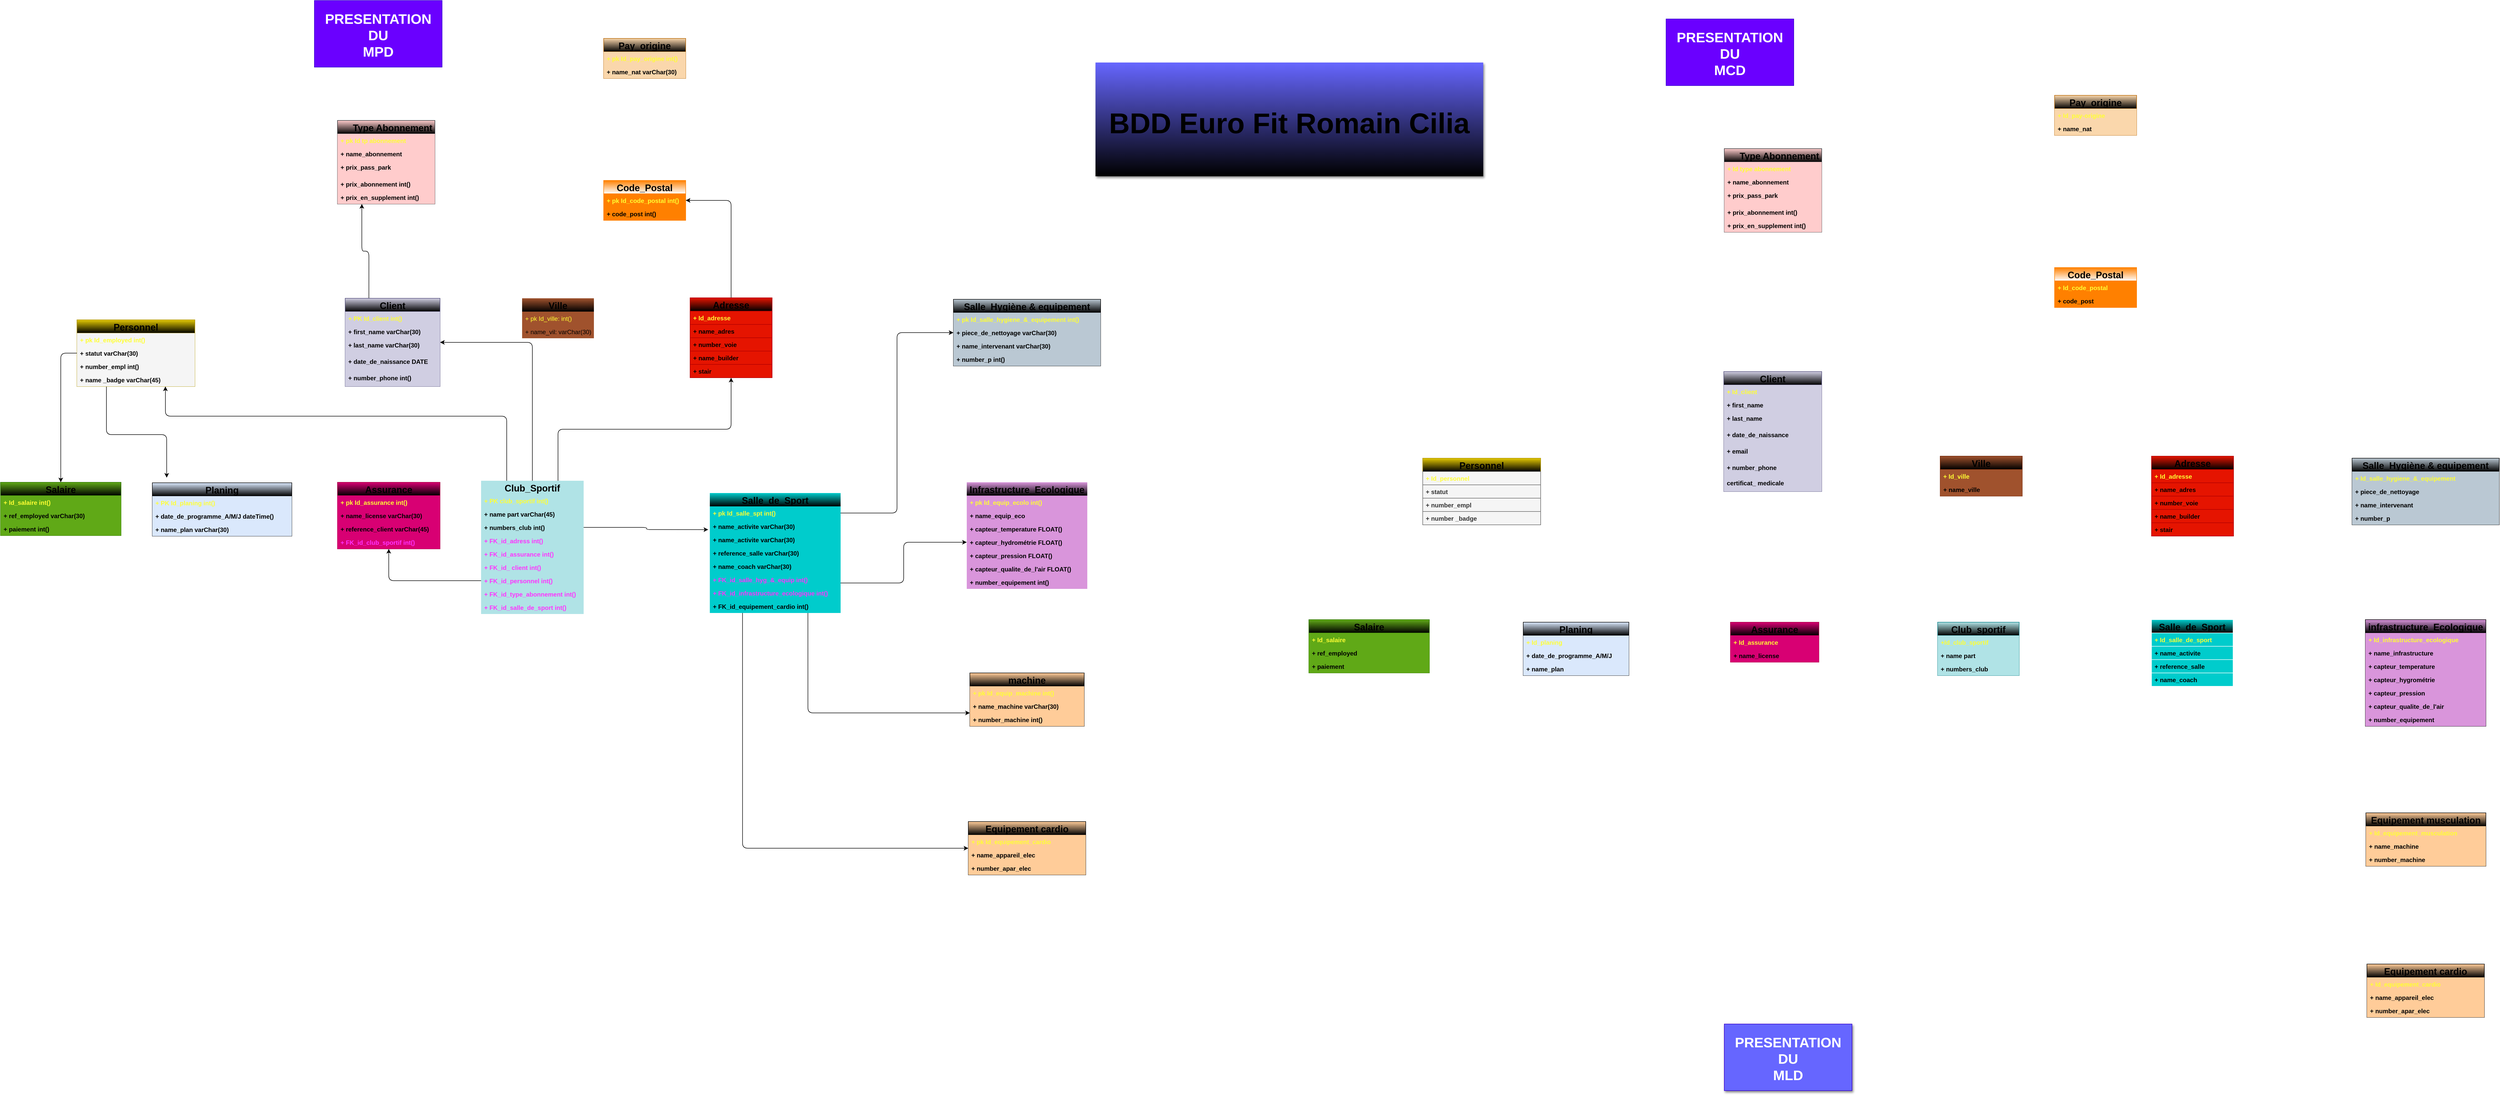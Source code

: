 <mxfile>
    <diagram id="oLC_K0nqYVuLTFGNbD8s" name="Page-1">
        <mxGraphModel dx="5523" dy="1847" grid="0" gridSize="10" guides="1" tooltips="1" connect="1" arrows="1" fold="1" page="1" pageScale="1" pageWidth="850" pageHeight="1100" background="#FFFFFF" math="0" shadow="0">
            <root>
                <mxCell id="0"/>
                <mxCell id="1" parent="0"/>
                <mxCell id="182" value="Adresse" style="swimlane;fontStyle=1;childLayout=stackLayout;horizontal=1;startSize=26;fillColor=#e51400;horizontalStack=0;resizeParent=1;resizeParentMax=0;resizeLast=0;collapsible=1;marginBottom=0;labelBackgroundColor=none;fontFamily=Helvetica;swimlaneFillColor=none;strokeColor=#B20000;fontSize=18;fontColor=#000000;gradientColor=default;" parent="1" vertex="1">
                    <mxGeometry x="912" width="160" height="156" as="geometry"/>
                </mxCell>
                <mxCell id="183" value="+ Id_adresse" style="text;strokeColor=#B20000;fillColor=#e51400;align=left;verticalAlign=top;spacingLeft=4;spacingRight=4;overflow=hidden;rotatable=0;points=[[0,0.5],[1,0.5]];portConstraint=eastwest;labelBackgroundColor=none;fontFamily=Helvetica;fontStyle=1;fontColor=#FFFF33;" parent="182" vertex="1">
                    <mxGeometry y="26" width="160" height="26" as="geometry"/>
                </mxCell>
                <mxCell id="184" value="+ name_adres" style="text;strokeColor=#B20000;fillColor=#e51400;align=left;verticalAlign=top;spacingLeft=4;spacingRight=4;overflow=hidden;rotatable=0;points=[[0,0.5],[1,0.5]];portConstraint=eastwest;labelBackgroundColor=none;fontFamily=Helvetica;fontColor=#000000;fontStyle=1" parent="182" vertex="1">
                    <mxGeometry y="52" width="160" height="26" as="geometry"/>
                </mxCell>
                <mxCell id="415" value="+ number_voie" style="text;strokeColor=#B20000;fillColor=#e51400;align=left;verticalAlign=top;spacingLeft=4;spacingRight=4;overflow=hidden;rotatable=0;points=[[0,0.5],[1,0.5]];portConstraint=eastwest;labelBackgroundColor=none;fontFamily=Helvetica;fontColor=#000000;fontStyle=1" parent="182" vertex="1">
                    <mxGeometry y="78" width="160" height="26" as="geometry"/>
                </mxCell>
                <mxCell id="416" value="+ name_builder" style="text;strokeColor=#B20000;fillColor=#e51400;align=left;verticalAlign=top;spacingLeft=4;spacingRight=4;overflow=hidden;rotatable=0;points=[[0,0.5],[1,0.5]];portConstraint=eastwest;labelBackgroundColor=none;fontFamily=Helvetica;fontColor=#000000;fontStyle=1" parent="182" vertex="1">
                    <mxGeometry y="104" width="160" height="26" as="geometry"/>
                </mxCell>
                <mxCell id="417" value="+ stair" style="text;strokeColor=#B20000;fillColor=#e51400;align=left;verticalAlign=top;spacingLeft=4;spacingRight=4;overflow=hidden;rotatable=0;points=[[0,0.5],[1,0.5]];portConstraint=eastwest;labelBackgroundColor=none;fontFamily=Helvetica;fontColor=#000000;fontStyle=1" parent="182" vertex="1">
                    <mxGeometry y="130" width="160" height="26" as="geometry"/>
                </mxCell>
                <mxCell id="479" style="edgeStyle=orthogonalEdgeStyle;html=1;exitX=0.75;exitY=0;exitDx=0;exitDy=0;entryX=0.5;entryY=1;entryDx=0;entryDy=0;strokeColor=#000000;fontColor=#FF33FF;" edge="1" parent="1" source="NYr3Xp8N8OXyEZO5UGeA-228" target="430">
                    <mxGeometry relative="1" as="geometry"/>
                </mxCell>
                <mxCell id="482" style="edgeStyle=orthogonalEdgeStyle;html=1;exitX=0.25;exitY=0;exitDx=0;exitDy=0;entryX=0.75;entryY=1;entryDx=0;entryDy=0;strokeColor=#000000;fontColor=#FF33FF;" edge="1" parent="1" source="NYr3Xp8N8OXyEZO5UGeA-228" target="316">
                    <mxGeometry relative="1" as="geometry">
                        <Array as="points">
                            <mxPoint x="-2295" y="-78"/>
                            <mxPoint x="-2960" y="-78"/>
                        </Array>
                    </mxGeometry>
                </mxCell>
                <mxCell id="483" style="edgeStyle=orthogonalEdgeStyle;html=1;exitX=0.5;exitY=0;exitDx=0;exitDy=0;entryX=1;entryY=0.5;entryDx=0;entryDy=0;strokeColor=#000000;fontColor=#FF33FF;" edge="1" parent="1" source="NYr3Xp8N8OXyEZO5UGeA-228" target="323">
                    <mxGeometry relative="1" as="geometry"/>
                </mxCell>
                <mxCell id="487" style="edgeStyle=orthogonalEdgeStyle;html=1;exitX=0;exitY=0.75;exitDx=0;exitDy=0;entryX=0.5;entryY=1;entryDx=0;entryDy=0;strokeColor=#000000;fontColor=#FF33FF;" edge="1" parent="1" source="NYr3Xp8N8OXyEZO5UGeA-228" target="337">
                    <mxGeometry relative="1" as="geometry"/>
                </mxCell>
                <mxCell id="NYr3Xp8N8OXyEZO5UGeA-228" value="Club_Sportif" style="swimlane;fontStyle=1;childLayout=stackLayout;horizontal=1;startSize=26;fillColor=#B0E3E6;horizontalStack=0;resizeParent=1;resizeParentMax=0;resizeLast=0;collapsible=1;marginBottom=0;labelBackgroundColor=none;fontFamily=Helvetica;swimlaneFillColor=none;strokeColor=none;fontSize=18;fontColor=#000000;" parent="1" vertex="1">
                    <mxGeometry x="-2345" y="48" width="200" height="260" as="geometry"/>
                </mxCell>
                <mxCell id="NYr3Xp8N8OXyEZO5UGeA-229" value="+ PK club_sportif int()" style="text;strokeColor=none;fillColor=#B0E3E6;align=left;verticalAlign=top;spacingLeft=4;spacingRight=4;overflow=hidden;rotatable=0;points=[[0,0.5],[1,0.5]];portConstraint=eastwest;labelBackgroundColor=none;fontFamily=Helvetica;fontColor=#FFFF33;fontStyle=1" parent="NYr3Xp8N8OXyEZO5UGeA-228" vertex="1">
                    <mxGeometry y="26" width="200" height="26" as="geometry"/>
                </mxCell>
                <mxCell id="NYr3Xp8N8OXyEZO5UGeA-230" value="+ name part varChar(45)" style="text;strokeColor=none;fillColor=#B0E3E6;align=left;verticalAlign=top;spacingLeft=4;spacingRight=4;overflow=hidden;rotatable=0;points=[[0,0.5],[1,0.5]];portConstraint=eastwest;labelBackgroundColor=none;fontFamily=Helvetica;fontColor=#000000;fontStyle=1" parent="NYr3Xp8N8OXyEZO5UGeA-228" vertex="1">
                    <mxGeometry y="52" width="200" height="26" as="geometry"/>
                </mxCell>
                <mxCell id="NYr3Xp8N8OXyEZO5UGeA-231" value="+ numbers_club int()" style="text;strokeColor=none;fillColor=#B0E3E6;align=left;verticalAlign=top;spacingLeft=4;spacingRight=4;overflow=hidden;rotatable=0;points=[[0,0.5],[1,0.5]];portConstraint=eastwest;labelBackgroundColor=none;fontFamily=Helvetica;fontColor=#000000;fontStyle=1" parent="NYr3Xp8N8OXyEZO5UGeA-228" vertex="1">
                    <mxGeometry y="78" width="200" height="26" as="geometry"/>
                </mxCell>
                <mxCell id="445" value="+ FK_id_adress int()" style="text;strokeColor=none;fillColor=#B0E3E6;align=left;verticalAlign=top;spacingLeft=4;spacingRight=4;overflow=hidden;rotatable=0;points=[[0,0.5],[1,0.5]];portConstraint=eastwest;labelBackgroundColor=none;fontFamily=Helvetica;fontColor=#FF33FF;fontStyle=1" vertex="1" parent="NYr3Xp8N8OXyEZO5UGeA-228">
                    <mxGeometry y="104" width="200" height="26" as="geometry"/>
                </mxCell>
                <mxCell id="446" value="+ FK_id_assurance int()" style="text;strokeColor=none;fillColor=#B0E3E6;align=left;verticalAlign=top;spacingLeft=4;spacingRight=4;overflow=hidden;rotatable=0;points=[[0,0.5],[1,0.5]];portConstraint=eastwest;labelBackgroundColor=none;fontFamily=Helvetica;fontColor=#FF33FF;fontStyle=1" vertex="1" parent="NYr3Xp8N8OXyEZO5UGeA-228">
                    <mxGeometry y="130" width="200" height="26" as="geometry"/>
                </mxCell>
                <mxCell id="447" value="+ FK_id_ client int()" style="text;strokeColor=none;fillColor=#B0E3E6;align=left;verticalAlign=top;spacingLeft=4;spacingRight=4;overflow=hidden;rotatable=0;points=[[0,0.5],[1,0.5]];portConstraint=eastwest;labelBackgroundColor=none;fontFamily=Helvetica;fontColor=#FF33FF;fontStyle=1" vertex="1" parent="NYr3Xp8N8OXyEZO5UGeA-228">
                    <mxGeometry y="156" width="200" height="26" as="geometry"/>
                </mxCell>
                <mxCell id="448" value="+ FK_id_personnel int()" style="text;strokeColor=none;fillColor=#B0E3E6;align=left;verticalAlign=top;spacingLeft=4;spacingRight=4;overflow=hidden;rotatable=0;points=[[0,0.5],[1,0.5]];portConstraint=eastwest;labelBackgroundColor=none;fontFamily=Helvetica;fontColor=#FF33FF;fontStyle=1" vertex="1" parent="NYr3Xp8N8OXyEZO5UGeA-228">
                    <mxGeometry y="182" width="200" height="26" as="geometry"/>
                </mxCell>
                <mxCell id="449" value="+ FK_id_type_abonnement int()" style="text;strokeColor=none;fillColor=#B0E3E6;align=left;verticalAlign=top;spacingLeft=4;spacingRight=4;overflow=hidden;rotatable=0;points=[[0,0.5],[1,0.5]];portConstraint=eastwest;labelBackgroundColor=none;fontFamily=Helvetica;fontColor=#FF33FF;fontStyle=1" vertex="1" parent="NYr3Xp8N8OXyEZO5UGeA-228">
                    <mxGeometry y="208" width="200" height="26" as="geometry"/>
                </mxCell>
                <mxCell id="450" value="+ FK_id_salle_de_sport int()" style="text;strokeColor=none;fillColor=#B0E3E6;align=left;verticalAlign=top;spacingLeft=4;spacingRight=4;overflow=hidden;rotatable=0;points=[[0,0.5],[1,0.5]];portConstraint=eastwest;labelBackgroundColor=none;fontFamily=Helvetica;fontColor=#FF33FF;fontStyle=1" vertex="1" parent="NYr3Xp8N8OXyEZO5UGeA-228">
                    <mxGeometry y="234" width="200" height="26" as="geometry"/>
                </mxCell>
                <mxCell id="NYr3Xp8N8OXyEZO5UGeA-454" value="PRESENTATION&#10;DU&#10;MCD" style="text;align=center;fontStyle=1;verticalAlign=middle;spacingLeft=3;spacingRight=3;strokeColor=#3700CC;rotatable=0;points=[[0,0.5],[1,0.5]];portConstraint=eastwest;labelBackgroundColor=none;labelBorderColor=none;fontFamily=Helvetica;fontSize=27;fontColor=#ffffff;fillColor=#6a00ff;html=0;" parent="1" vertex="1">
                    <mxGeometry x="-34.5" y="-853" width="249" height="130" as="geometry"/>
                </mxCell>
                <mxCell id="NYr3Xp8N8OXyEZO5UGeA-455" value="PRESENTATION&#10;DU&#10;MPD" style="text;align=center;fontStyle=1;verticalAlign=middle;spacingLeft=3;spacingRight=3;strokeColor=#3700CC;rotatable=0;points=[[0,0.5],[1,0.5]];portConstraint=eastwest;labelBackgroundColor=none;labelBorderColor=none;fontFamily=Helvetica;fontSize=27;fontColor=#ffffff;fillColor=#6a00ff;html=0;" parent="1" vertex="1">
                    <mxGeometry x="-2670" y="-889" width="249" height="130" as="geometry"/>
                </mxCell>
                <mxCell id="NYr3Xp8N8OXyEZO5UGeA-456" value="PRESENTATION&#10;DU&#10;MLD" style="text;align=center;fontStyle=1;verticalAlign=middle;spacingLeft=3;spacingRight=3;strokeColor=#3700CC;rotatable=0;points=[[0,0.5],[1,0.5]];portConstraint=eastwest;labelBackgroundColor=none;labelBorderColor=none;fontFamily=Helvetica;fontSize=27;fontColor=#ffffff;fillColor=#6666FF;html=0;shadow=1;" parent="1" vertex="1">
                    <mxGeometry x="79" y="1108" width="249" height="130" as="geometry"/>
                </mxCell>
                <mxCell id="NYr3Xp8N8OXyEZO5UGeA-552" value="     Type Abonnement" style="swimlane;fontStyle=1;childLayout=stackLayout;horizontal=1;startSize=26;fillColor=#FFCCCC;horizontalStack=0;resizeParent=1;resizeParentMax=0;resizeLast=0;collapsible=1;marginBottom=0;labelBackgroundColor=none;fontFamily=Helvetica;swimlaneFillColor=none;strokeColor=#36393d;align=center;fontSize=18;fontColor=#000000;gradientColor=default;" parent="1" vertex="1">
                    <mxGeometry x="-2625" y="-655" width="190" height="163" as="geometry"/>
                </mxCell>
                <mxCell id="NYr3Xp8N8OXyEZO5UGeA-553" value="+ pk Id tp abonnement" style="text;strokeColor=none;fillColor=#FFCCCC;align=left;verticalAlign=top;spacingLeft=4;spacingRight=4;overflow=hidden;rotatable=0;points=[[0,0.5],[1,0.5]];portConstraint=eastwest;labelBackgroundColor=none;fontFamily=Helvetica;fontColor=#FFFF33;fontStyle=1" parent="NYr3Xp8N8OXyEZO5UGeA-552" vertex="1">
                    <mxGeometry y="26" width="190" height="26" as="geometry"/>
                </mxCell>
                <mxCell id="NYr3Xp8N8OXyEZO5UGeA-554" value="+ name_abonnement" style="text;strokeColor=none;fillColor=#FFCCCC;align=left;verticalAlign=top;spacingLeft=4;spacingRight=4;overflow=hidden;rotatable=0;points=[[0,0.5],[1,0.5]];portConstraint=eastwest;labelBackgroundColor=none;fontFamily=Helvetica;fontColor=#000000;fontStyle=1" parent="NYr3Xp8N8OXyEZO5UGeA-552" vertex="1">
                    <mxGeometry y="52" width="190" height="26" as="geometry"/>
                </mxCell>
                <mxCell id="NYr3Xp8N8OXyEZO5UGeA-555" value="+ prix_pass_park" style="text;strokeColor=none;fillColor=#FFCCCC;align=left;verticalAlign=top;spacingLeft=4;spacingRight=4;overflow=hidden;rotatable=0;points=[[0,0.5],[1,0.5]];portConstraint=eastwest;labelBackgroundColor=none;fontFamily=Helvetica;fontColor=#000000;fontStyle=1" parent="NYr3Xp8N8OXyEZO5UGeA-552" vertex="1">
                    <mxGeometry y="78" width="190" height="33" as="geometry"/>
                </mxCell>
                <mxCell id="NYr3Xp8N8OXyEZO5UGeA-556" value="+ prix_abonnement int()" style="text;strokeColor=none;fillColor=#FFCCCC;align=left;verticalAlign=top;spacingLeft=4;spacingRight=4;overflow=hidden;rotatable=0;points=[[0,0.5],[1,0.5]];portConstraint=eastwest;labelBackgroundColor=none;fontFamily=Helvetica;fontColor=#000000;fontStyle=1" parent="NYr3Xp8N8OXyEZO5UGeA-552" vertex="1">
                    <mxGeometry y="111" width="190" height="26" as="geometry"/>
                </mxCell>
                <mxCell id="NYr3Xp8N8OXyEZO5UGeA-557" value="+ prix_en_supplement int()" style="text;strokeColor=none;fillColor=#FFCCCC;align=left;verticalAlign=top;spacingLeft=4;spacingRight=4;overflow=hidden;rotatable=0;points=[[0,0.5],[1,0.5]];portConstraint=eastwest;labelBackgroundColor=none;fontFamily=Helvetica;fontColor=#000000;fontStyle=1" parent="NYr3Xp8N8OXyEZO5UGeA-552" vertex="1">
                    <mxGeometry y="137" width="190" height="26" as="geometry"/>
                </mxCell>
                <mxCell id="NYr3Xp8N8OXyEZO5UGeA-591" value="BDD Euro Fit Romain Cilia" style="text;align=center;fontStyle=1;verticalAlign=middle;spacingLeft=3;spacingRight=3;strokeColor=none;rotatable=0;points=[[0,0.5],[1,0.5]];portConstraint=eastwest;shadow=1;labelBackgroundColor=none;labelBorderColor=none;fontFamily=Helvetica;fontSize=56;fontColor=#000000;fillColor=#6666FF;gradientColor=default;html=0;" parent="1" vertex="1">
                    <mxGeometry x="-1147" y="-768" width="756" height="222" as="geometry"/>
                </mxCell>
                <mxCell id="152" value="     Type Abonnement" style="swimlane;fontStyle=1;childLayout=stackLayout;horizontal=1;startSize=26;fillColor=#FFCCCC;horizontalStack=0;resizeParent=1;resizeParentMax=0;resizeLast=0;collapsible=1;marginBottom=0;labelBackgroundColor=none;fontFamily=Helvetica;swimlaneFillColor=none;strokeColor=#36393d;align=center;fontSize=18;fontColor=#000000;gradientColor=default;" parent="1" vertex="1">
                    <mxGeometry x="79" y="-600" width="190" height="163" as="geometry"/>
                </mxCell>
                <mxCell id="153" value="+ Id type abonnement" style="text;strokeColor=none;fillColor=#FFCCCC;align=left;verticalAlign=top;spacingLeft=4;spacingRight=4;overflow=hidden;rotatable=0;points=[[0,0.5],[1,0.5]];portConstraint=eastwest;labelBackgroundColor=none;fontFamily=Helvetica;fontColor=#FFFF33;fontStyle=1" parent="152" vertex="1">
                    <mxGeometry y="26" width="190" height="26" as="geometry"/>
                </mxCell>
                <mxCell id="154" value="+ name_abonnement" style="text;strokeColor=none;fillColor=#FFCCCC;align=left;verticalAlign=top;spacingLeft=4;spacingRight=4;overflow=hidden;rotatable=0;points=[[0,0.5],[1,0.5]];portConstraint=eastwest;labelBackgroundColor=none;fontFamily=Helvetica;fontColor=#000000;fontStyle=1" parent="152" vertex="1">
                    <mxGeometry y="52" width="190" height="26" as="geometry"/>
                </mxCell>
                <mxCell id="155" value="+ prix_pass_park" style="text;strokeColor=none;fillColor=#FFCCCC;align=left;verticalAlign=top;spacingLeft=4;spacingRight=4;overflow=hidden;rotatable=0;points=[[0,0.5],[1,0.5]];portConstraint=eastwest;labelBackgroundColor=none;fontFamily=Helvetica;fontColor=#000000;fontStyle=1" parent="152" vertex="1">
                    <mxGeometry y="78" width="190" height="33" as="geometry"/>
                </mxCell>
                <mxCell id="156" value="+ prix_abonnement int()" style="text;strokeColor=none;fillColor=#FFCCCC;align=left;verticalAlign=top;spacingLeft=4;spacingRight=4;overflow=hidden;rotatable=0;points=[[0,0.5],[1,0.5]];portConstraint=eastwest;labelBackgroundColor=none;fontFamily=Helvetica;fontColor=#000000;fontStyle=1" parent="152" vertex="1">
                    <mxGeometry y="111" width="190" height="26" as="geometry"/>
                </mxCell>
                <mxCell id="157" value="+ prix_en_supplement int()" style="text;strokeColor=none;fillColor=#FFCCCC;align=left;verticalAlign=top;spacingLeft=4;spacingRight=4;overflow=hidden;rotatable=0;points=[[0,0.5],[1,0.5]];portConstraint=eastwest;labelBackgroundColor=none;fontFamily=Helvetica;fontColor=#000000;fontStyle=1" parent="152" vertex="1">
                    <mxGeometry y="137" width="190" height="26" as="geometry"/>
                </mxCell>
                <mxCell id="158" value="Club_sportif" style="swimlane;fontStyle=1;childLayout=stackLayout;horizontal=1;startSize=26;fillColor=#B0E3E6;horizontalStack=0;resizeParent=1;resizeParentMax=0;resizeLast=0;collapsible=1;marginBottom=0;labelBackgroundColor=none;fontFamily=Helvetica;swimlaneFillColor=none;strokeColor=#0e8088;fontSize=18;fontColor=#000000;gradientColor=default;" parent="1" vertex="1">
                    <mxGeometry x="495" y="324" width="159" height="104" as="geometry"/>
                </mxCell>
                <mxCell id="159" value="+Id_club_sportif" style="text;strokeColor=none;fillColor=#B0E3E6;align=left;verticalAlign=top;spacingLeft=4;spacingRight=4;overflow=hidden;rotatable=0;points=[[0,0.5],[1,0.5]];portConstraint=eastwest;labelBackgroundColor=none;fontFamily=Helvetica;fontColor=#FFFF33;fontStyle=1" parent="158" vertex="1">
                    <mxGeometry y="26" width="159" height="26" as="geometry"/>
                </mxCell>
                <mxCell id="160" value="+ name part" style="text;strokeColor=none;fillColor=#B0E3E6;align=left;verticalAlign=top;spacingLeft=4;spacingRight=4;overflow=hidden;rotatable=0;points=[[0,0.5],[1,0.5]];portConstraint=eastwest;labelBackgroundColor=none;fontFamily=Helvetica;fontColor=#000000;fontStyle=1" parent="158" vertex="1">
                    <mxGeometry y="52" width="159" height="26" as="geometry"/>
                </mxCell>
                <mxCell id="161" value="+ numbers_club" style="text;strokeColor=none;fillColor=#B0E3E6;align=left;verticalAlign=top;spacingLeft=4;spacingRight=4;overflow=hidden;rotatable=0;points=[[0,0.5],[1,0.5]];portConstraint=eastwest;labelBackgroundColor=none;fontFamily=Helvetica;fontColor=#000000;fontStyle=1" parent="158" vertex="1">
                    <mxGeometry y="78" width="159" height="26" as="geometry"/>
                </mxCell>
                <mxCell id="162" value="Personnel" style="swimlane;fontStyle=1;childLayout=stackLayout;horizontal=1;startSize=26;fillColor=#e3c800;horizontalStack=0;resizeParent=1;resizeParentMax=0;resizeLast=0;collapsible=1;marginBottom=0;labelBackgroundColor=none;fontFamily=Helvetica;swimlaneFillColor=none;strokeColor=#B09500;fontSize=18;fontColor=#000000;gradientColor=default;" parent="1" vertex="1">
                    <mxGeometry x="-509" y="4" width="230" height="130" as="geometry"/>
                </mxCell>
                <mxCell id="163" value="+ Id_personnel" style="text;strokeColor=#666666;fillColor=#f5f5f5;align=left;verticalAlign=top;spacingLeft=4;spacingRight=4;overflow=hidden;rotatable=0;points=[[0,0.5],[1,0.5]];portConstraint=eastwest;labelBackgroundColor=none;fontFamily=Helvetica;fontStyle=1;fontColor=#FFFF33;" parent="162" vertex="1">
                    <mxGeometry y="26" width="230" height="26" as="geometry"/>
                </mxCell>
                <mxCell id="164" value="+ statut" style="text;strokeColor=#666666;fillColor=#f5f5f5;align=left;verticalAlign=top;spacingLeft=4;spacingRight=4;overflow=hidden;rotatable=0;points=[[0,0.5],[1,0.5]];portConstraint=eastwest;labelBackgroundColor=none;fontFamily=Helvetica;fontColor=#333333;fontStyle=1" parent="162" vertex="1">
                    <mxGeometry y="52" width="230" height="26" as="geometry"/>
                </mxCell>
                <mxCell id="165" value="+ number_empl" style="text;strokeColor=#666666;fillColor=#f5f5f5;align=left;verticalAlign=top;spacingLeft=4;spacingRight=4;overflow=hidden;rotatable=0;points=[[0,0.5],[1,0.5]];portConstraint=eastwest;labelBackgroundColor=none;fontFamily=Helvetica;fontColor=#333333;fontStyle=1" parent="162" vertex="1">
                    <mxGeometry y="78" width="230" height="26" as="geometry"/>
                </mxCell>
                <mxCell id="166" value="+ number _badge" style="text;strokeColor=#666666;fillColor=#f5f5f5;align=left;verticalAlign=top;spacingLeft=4;spacingRight=4;overflow=hidden;rotatable=0;points=[[0,0.5],[1,0.5]];portConstraint=eastwest;labelBackgroundColor=none;fontFamily=Helvetica;fontColor=#333333;fontStyle=1" parent="162" vertex="1">
                    <mxGeometry y="104" width="230" height="26" as="geometry"/>
                </mxCell>
                <mxCell id="167" value="Salaire" style="swimlane;fontStyle=1;childLayout=stackLayout;horizontal=1;startSize=26;fillColor=#60A917;horizontalStack=0;resizeParent=1;resizeParentMax=0;resizeLast=0;collapsible=1;marginBottom=0;labelBackgroundColor=none;fontFamily=Helvetica;fontColor=#000000;swimlaneFillColor=none;strokeColor=#2D7600;fontSize=18;gradientColor=default;" parent="1" vertex="1">
                    <mxGeometry x="-731" y="319" width="235" height="104" as="geometry"/>
                </mxCell>
                <mxCell id="168" value="+ Id_salaire " style="text;strokeColor=none;fillColor=#60A917;align=left;verticalAlign=top;spacingLeft=4;spacingRight=4;overflow=hidden;rotatable=0;points=[[0,0.5],[1,0.5]];portConstraint=eastwest;labelBackgroundColor=none;fontFamily=Helvetica;fontStyle=1;fontColor=#FFFF33;" parent="167" vertex="1">
                    <mxGeometry y="26" width="235" height="26" as="geometry"/>
                </mxCell>
                <mxCell id="169" value="+ ref_employed" style="text;strokeColor=none;fillColor=#60A917;align=left;verticalAlign=top;spacingLeft=4;spacingRight=4;overflow=hidden;rotatable=0;points=[[0,0.5],[1,0.5]];portConstraint=eastwest;labelBackgroundColor=none;fontFamily=Helvetica;fontStyle=1;fontColor=#000000;" parent="167" vertex="1">
                    <mxGeometry y="52" width="235" height="26" as="geometry"/>
                </mxCell>
                <mxCell id="170" value="+ paiement" style="text;strokeColor=none;fillColor=#60A917;align=left;verticalAlign=top;spacingLeft=4;spacingRight=4;overflow=hidden;rotatable=0;points=[[0,0.5],[1,0.5]];portConstraint=eastwest;labelBackgroundColor=none;fontFamily=Helvetica;fontStyle=1;fontColor=#000000;" parent="167" vertex="1">
                    <mxGeometry y="78" width="235" height="26" as="geometry"/>
                </mxCell>
                <mxCell id="171" value="infrastructure_Ecologique" style="swimlane;fontStyle=1;childLayout=stackLayout;horizontal=1;startSize=26;fillColor=#d995db;horizontalStack=0;resizeParent=1;resizeParentMax=0;resizeLast=0;collapsible=1;marginBottom=0;labelBackgroundColor=none;fontFamily=Helvetica;fontColor=#000000;swimlaneFillColor=none;strokeColor=default;fontSize=18;gradientColor=default;" parent="1" vertex="1">
                    <mxGeometry x="1329" y="319" width="235" height="208" as="geometry"/>
                </mxCell>
                <mxCell id="172" value="+ Id_infrastructure_ecologique" style="text;strokeColor=none;fillColor=#d995db;align=left;verticalAlign=top;spacingLeft=4;spacingRight=4;overflow=hidden;rotatable=0;points=[[0,0.5],[1,0.5]];portConstraint=eastwest;labelBackgroundColor=none;fontFamily=Helvetica;fontColor=#FFFF33;fontStyle=1" parent="171" vertex="1">
                    <mxGeometry y="26" width="235" height="26" as="geometry"/>
                </mxCell>
                <mxCell id="173" value="+ name_infrastructure " style="text;strokeColor=none;fillColor=#d995db;align=left;verticalAlign=top;spacingLeft=4;spacingRight=4;overflow=hidden;rotatable=0;points=[[0,0.5],[1,0.5]];portConstraint=eastwest;labelBackgroundColor=none;fontFamily=Helvetica;fontColor=#000000;fontStyle=1" parent="171" vertex="1">
                    <mxGeometry y="52" width="235" height="26" as="geometry"/>
                </mxCell>
                <mxCell id="174" value="+ capteur_temperature " style="text;strokeColor=none;fillColor=#d995db;align=left;verticalAlign=top;spacingLeft=4;spacingRight=4;overflow=hidden;rotatable=0;points=[[0,0.5],[1,0.5]];portConstraint=eastwest;labelBackgroundColor=none;fontFamily=Helvetica;fontColor=#000000;fontStyle=1" parent="171" vertex="1">
                    <mxGeometry y="78" width="235" height="26" as="geometry"/>
                </mxCell>
                <mxCell id="175" value="+ capteur_hygrométrie" style="text;strokeColor=none;fillColor=#d995db;align=left;verticalAlign=top;spacingLeft=4;spacingRight=4;overflow=hidden;rotatable=0;points=[[0,0.5],[1,0.5]];portConstraint=eastwest;labelBackgroundColor=none;fontFamily=Helvetica;fontColor=#000000;fontStyle=1" parent="171" vertex="1">
                    <mxGeometry y="104" width="235" height="26" as="geometry"/>
                </mxCell>
                <mxCell id="176" value="+ capteur_pression" style="text;strokeColor=none;fillColor=#d995db;align=left;verticalAlign=top;spacingLeft=4;spacingRight=4;overflow=hidden;rotatable=0;points=[[0,0.5],[1,0.5]];portConstraint=eastwest;labelBackgroundColor=none;fontFamily=Helvetica;fontColor=#000000;fontStyle=1" parent="171" vertex="1">
                    <mxGeometry y="130" width="235" height="26" as="geometry"/>
                </mxCell>
                <mxCell id="177" value="+ capteur_qualite_de_l'air" style="text;strokeColor=none;fillColor=#d995db;align=left;verticalAlign=top;spacingLeft=4;spacingRight=4;overflow=hidden;rotatable=0;points=[[0,0.5],[1,0.5]];portConstraint=eastwest;labelBackgroundColor=none;fontFamily=Helvetica;fontColor=#000000;fontStyle=1" parent="171" vertex="1">
                    <mxGeometry y="156" width="235" height="26" as="geometry"/>
                </mxCell>
                <mxCell id="178" value="+ number_equipement" style="text;strokeColor=none;fillColor=#d995db;align=left;verticalAlign=top;spacingLeft=4;spacingRight=4;overflow=hidden;rotatable=0;points=[[0,0.5],[1,0.5]];portConstraint=eastwest;labelBackgroundColor=none;fontFamily=Helvetica;fontColor=#000000;fontStyle=1" parent="171" vertex="1">
                    <mxGeometry y="182" width="235" height="26" as="geometry"/>
                </mxCell>
                <mxCell id="179" value="Ville" style="swimlane;fontStyle=1;childLayout=stackLayout;horizontal=1;startSize=26;fillColor=#A0522D;horizontalStack=0;resizeParent=1;resizeParentMax=0;resizeLast=0;collapsible=1;marginBottom=0;labelBackgroundColor=none;fontFamily=Helvetica;fontColor=#000000;swimlaneFillColor=none;strokeColor=#6D1F00;fontSize=18;gradientColor=default;" parent="1" vertex="1">
                    <mxGeometry x="500" width="160" height="78" as="geometry"/>
                </mxCell>
                <mxCell id="180" value="+ Id_ville" style="text;strokeColor=none;fillColor=#A0522D;align=left;verticalAlign=top;spacingLeft=4;spacingRight=4;overflow=hidden;rotatable=0;points=[[0,0.5],[1,0.5]];portConstraint=eastwest;labelBackgroundColor=none;fontFamily=Helvetica;fontColor=#FFFF33;fontStyle=1" parent="179" vertex="1">
                    <mxGeometry y="26" width="160" height="26" as="geometry"/>
                </mxCell>
                <mxCell id="181" value="+ name_ville" style="text;strokeColor=none;fillColor=#A0522D;align=left;verticalAlign=top;spacingLeft=4;spacingRight=4;overflow=hidden;rotatable=0;points=[[0,0.5],[1,0.5]];portConstraint=eastwest;labelBackgroundColor=none;fontFamily=Helvetica;fontColor=#000000;fontStyle=1" parent="179" vertex="1">
                    <mxGeometry y="52" width="160" height="26" as="geometry"/>
                </mxCell>
                <mxCell id="202" value="Client" style="swimlane;fontStyle=1;childLayout=stackLayout;horizontal=1;startSize=26;fillColor=#d0cee2;horizontalStack=0;resizeParent=1;resizeParentMax=0;resizeLast=0;collapsible=1;marginBottom=0;labelBackgroundColor=none;fontFamily=Helvetica;swimlaneFillColor=none;strokeColor=#56517e;fontSize=18;fontColor=#000000;gradientColor=default;" parent="1" vertex="1">
                    <mxGeometry x="78" y="-165" width="191" height="234" as="geometry"/>
                </mxCell>
                <mxCell id="203" value="+ Id_client" style="text;strokeColor=none;fillColor=#d0cee2;align=left;verticalAlign=top;spacingLeft=4;spacingRight=4;overflow=hidden;rotatable=0;points=[[0,0.5],[1,0.5]];portConstraint=eastwest;labelBackgroundColor=none;fontFamily=Helvetica;fontColor=#FFFF33;fontStyle=1" parent="202" vertex="1">
                    <mxGeometry y="26" width="191" height="26" as="geometry"/>
                </mxCell>
                <mxCell id="204" value="+ first_name" style="text;strokeColor=none;fillColor=#d0cee2;align=left;verticalAlign=top;spacingLeft=4;spacingRight=4;overflow=hidden;rotatable=0;points=[[0,0.5],[1,0.5]];portConstraint=eastwest;labelBackgroundColor=none;fontFamily=Helvetica;fontColor=#000000;fontStyle=1" parent="202" vertex="1">
                    <mxGeometry y="52" width="191" height="26" as="geometry"/>
                </mxCell>
                <mxCell id="205" value="+ last_name" style="text;strokeColor=none;fillColor=#d0cee2;align=left;verticalAlign=top;spacingLeft=4;spacingRight=4;overflow=hidden;rotatable=0;points=[[0,0.5],[1,0.5]];portConstraint=eastwest;labelBackgroundColor=none;fontFamily=Helvetica;fontColor=#000000;fontStyle=1" parent="202" vertex="1">
                    <mxGeometry y="78" width="191" height="32" as="geometry"/>
                </mxCell>
                <mxCell id="207" value="+ date_de_naissance" style="text;strokeColor=none;fillColor=#d0cee2;align=left;verticalAlign=top;spacingLeft=4;spacingRight=4;overflow=hidden;rotatable=0;points=[[0,0.5],[1,0.5]];portConstraint=eastwest;labelBackgroundColor=none;fontFamily=Helvetica;fontColor=#000000;fontStyle=1" parent="202" vertex="1">
                    <mxGeometry y="110" width="191" height="32" as="geometry"/>
                </mxCell>
                <mxCell id="206" value="+ email" style="text;strokeColor=none;fillColor=#d0cee2;align=left;verticalAlign=top;spacingLeft=4;spacingRight=4;overflow=hidden;rotatable=0;points=[[0,0.5],[1,0.5]];portConstraint=eastwest;labelBackgroundColor=none;fontFamily=Helvetica;fontColor=#000000;fontStyle=1" parent="202" vertex="1">
                    <mxGeometry y="142" width="191" height="32" as="geometry"/>
                </mxCell>
                <mxCell id="208" value="+ number_phone" style="text;strokeColor=none;fillColor=#d0cee2;align=left;verticalAlign=top;spacingLeft=4;spacingRight=4;overflow=hidden;rotatable=0;points=[[0,0.5],[1,0.5]];portConstraint=eastwest;labelBackgroundColor=none;fontFamily=Helvetica;fontColor=#000000;fontStyle=1" parent="202" vertex="1">
                    <mxGeometry y="174" width="191" height="30" as="geometry"/>
                </mxCell>
                <mxCell id="209" style="edgeStyle=none;html=1;exitX=1;exitY=0.25;exitDx=0;exitDy=0;entryX=1;entryY=0.5;entryDx=0;entryDy=0;shadow=0;labelBackgroundColor=#FFFFFF;strokeColor=none;fontFamily=Helvetica;fontSize=18;fontColor=#000000;elbow=vertical;" parent="202" source="202" target="203" edge="1">
                    <mxGeometry relative="1" as="geometry"/>
                </mxCell>
                <mxCell id="409" style="edgeStyle=none;html=1;exitX=0.5;exitY=1;exitDx=0;exitDy=0;" parent="202" source="202" target="208" edge="1">
                    <mxGeometry relative="1" as="geometry"/>
                </mxCell>
                <mxCell id="412" value="certificat_ medicale" style="text;strokeColor=none;fillColor=#d0cee2;align=left;verticalAlign=top;spacingLeft=4;spacingRight=4;overflow=hidden;rotatable=0;points=[[0,0.5],[1,0.5]];portConstraint=eastwest;labelBackgroundColor=none;fontFamily=Helvetica;fontColor=#000000;fontStyle=1" parent="202" vertex="1">
                    <mxGeometry y="204" width="191" height="30" as="geometry"/>
                </mxCell>
                <mxCell id="210" value="Assurance" style="swimlane;fontStyle=1;childLayout=stackLayout;horizontal=1;startSize=26;fillColor=#D80073;horizontalStack=0;resizeParent=1;resizeParentMax=0;resizeLast=0;collapsible=1;marginBottom=0;labelBackgroundColor=none;fontFamily=Helvetica;fontColor=#000000;swimlaneFillColor=none;strokeColor=#A50040;fontSize=18;gradientColor=default;" parent="1" vertex="1">
                    <mxGeometry x="91" y="324" width="172.5" height="78" as="geometry"/>
                </mxCell>
                <mxCell id="211" value="+ Id_assurance" style="text;strokeColor=none;fillColor=#D80073;align=left;verticalAlign=top;spacingLeft=4;spacingRight=4;overflow=hidden;rotatable=0;points=[[0,0.5],[1,0.5]];portConstraint=eastwest;labelBackgroundColor=none;fontFamily=Helvetica;fontStyle=1;fontColor=#FFFF33;" parent="210" vertex="1">
                    <mxGeometry y="26" width="172.5" height="26" as="geometry"/>
                </mxCell>
                <mxCell id="212" value="+ name_license" style="text;strokeColor=none;fillColor=#D80073;align=left;verticalAlign=top;spacingLeft=4;spacingRight=4;overflow=hidden;rotatable=0;points=[[0,0.5],[1,0.5]];portConstraint=eastwest;labelBackgroundColor=none;fontFamily=Helvetica;fontStyle=1;fontColor=#000000;" parent="210" vertex="1">
                    <mxGeometry y="52" width="172.5" height="26" as="geometry"/>
                </mxCell>
                <mxCell id="213" value="Code_Postal" style="swimlane;fontStyle=1;childLayout=stackLayout;horizontal=1;startSize=26;fillColor=#FF8000;horizontalStack=0;resizeParent=1;resizeParentMax=0;resizeLast=0;collapsible=1;marginBottom=0;labelBackgroundColor=none;fontFamily=Helvetica;swimlaneFillColor=none;strokeColor=#FF8000;fontSize=18;gradientColor=#FFFFFF;fontColor=#000000;" parent="1" vertex="1">
                    <mxGeometry x="723" y="-368" width="160" height="78" as="geometry"/>
                </mxCell>
                <mxCell id="214" value="+ Id_code_postal" style="text;strokeColor=none;fillColor=#FF8000;align=left;verticalAlign=top;spacingLeft=4;spacingRight=4;overflow=hidden;rotatable=0;points=[[0,0.5],[1,0.5]];portConstraint=eastwest;labelBackgroundColor=none;fontFamily=Helvetica;fontColor=#FFFF33;fontStyle=1" parent="213" vertex="1">
                    <mxGeometry y="26" width="160" height="26" as="geometry"/>
                </mxCell>
                <mxCell id="215" value="+ code_post" style="text;strokeColor=none;fillColor=#FF8000;align=left;verticalAlign=top;spacingLeft=4;spacingRight=4;overflow=hidden;rotatable=0;points=[[0,0.5],[1,0.5]];portConstraint=eastwest;labelBackgroundColor=none;fontFamily=Helvetica;fontColor=#000000;fontStyle=1" parent="213" vertex="1">
                    <mxGeometry y="52" width="160" height="26" as="geometry"/>
                </mxCell>
                <mxCell id="225" value="Ville" style="swimlane;fontStyle=1;childLayout=stackLayout;horizontal=1;startSize=26;fillColor=#a0522d;horizontalStack=0;resizeParent=1;resizeParentMax=0;resizeLast=0;collapsible=1;marginBottom=0;labelBackgroundColor=none;fontFamily=Helvetica;fontColor=#000000;swimlaneFillColor=none;strokeColor=none;fontSize=18;gradientColor=default;" parent="1" vertex="1">
                    <mxGeometry x="-2265" y="-308" width="140" height="78" as="geometry"/>
                </mxCell>
                <mxCell id="226" value="+ pk Id_ville: int()" style="text;strokeColor=none;fillColor=#a0522d;align=left;verticalAlign=top;spacingLeft=4;spacingRight=4;overflow=hidden;rotatable=0;points=[[0,0.5],[1,0.5]];portConstraint=eastwest;labelBackgroundColor=none;fontFamily=Helvetica;fontColor=#FFFF33;" parent="225" vertex="1">
                    <mxGeometry y="26" width="140" height="26" as="geometry"/>
                </mxCell>
                <mxCell id="227" value="+ name_vil: varChar(30)" style="text;strokeColor=none;fillColor=#a0522d;align=left;verticalAlign=top;spacingLeft=4;spacingRight=4;overflow=hidden;rotatable=0;points=[[0,0.5],[1,0.5]];portConstraint=eastwest;labelBackgroundColor=none;fontFamily=Helvetica;fontColor=#000000;" parent="225" vertex="1">
                    <mxGeometry y="52" width="140" height="26" as="geometry"/>
                </mxCell>
                <mxCell id="234" value="Salle_de_Sport" style="swimlane;fontStyle=1;childLayout=stackLayout;horizontal=1;startSize=26;fillColor=#00CCCC;horizontalStack=0;resizeParent=1;resizeParentMax=0;resizeLast=0;collapsible=1;marginBottom=0;labelBackgroundColor=none;fontFamily=Helvetica;swimlaneFillColor=none;fontSize=18;strokeColor=#FFFFFF;fontColor=#000000;gradientColor=default;" parent="1" vertex="1">
                    <mxGeometry x="912" y="319" width="159" height="130" as="geometry"/>
                </mxCell>
                <mxCell id="235" value="+ Id_salle_de_sport" style="text;fillColor=#00CCCC;align=left;verticalAlign=top;spacingLeft=4;spacingRight=4;overflow=hidden;rotatable=0;points=[[0,0.5],[1,0.5]];portConstraint=eastwest;labelBackgroundColor=none;fontFamily=Helvetica;fontStyle=1;strokeColor=#FFFFFF;fontColor=#FFFF33;" parent="234" vertex="1">
                    <mxGeometry y="26" width="159" height="26" as="geometry"/>
                </mxCell>
                <mxCell id="236" value="+ name_activite" style="text;fillColor=#00CCCC;align=left;verticalAlign=top;spacingLeft=4;spacingRight=4;overflow=hidden;rotatable=0;points=[[0,0.5],[1,0.5]];portConstraint=eastwest;labelBackgroundColor=none;fontFamily=Helvetica;fontStyle=1;strokeColor=#FFFFFF;fontColor=#000000;" parent="234" vertex="1">
                    <mxGeometry y="52" width="159" height="26" as="geometry"/>
                </mxCell>
                <mxCell id="237" value="+ reference_salle" style="text;fillColor=#00CCCC;align=left;verticalAlign=top;spacingLeft=4;spacingRight=4;overflow=hidden;rotatable=0;points=[[0,0.5],[1,0.5]];portConstraint=eastwest;labelBackgroundColor=none;fontFamily=Helvetica;fontStyle=1;strokeColor=#FFFFFF;fontColor=#000000;" parent="234" vertex="1">
                    <mxGeometry y="78" width="159" height="26" as="geometry"/>
                </mxCell>
                <mxCell id="238" value="+ name_coach" style="text;fillColor=#00CCCC;align=left;verticalAlign=top;spacingLeft=4;spacingRight=4;overflow=hidden;rotatable=0;points=[[0,0.5],[1,0.5]];portConstraint=eastwest;labelBackgroundColor=none;fontFamily=Helvetica;fontStyle=1;strokeColor=#FFFFFF;fontColor=#000000;" parent="234" vertex="1">
                    <mxGeometry y="104" width="159" height="26" as="geometry"/>
                </mxCell>
                <mxCell id="239" value="Salle_Hygiène &amp; equipement" style="swimlane;fontStyle=1;childLayout=stackLayout;horizontal=1;startSize=26;fillColor=#bac8d3;horizontalStack=0;resizeParent=1;resizeParentMax=0;resizeLast=0;collapsible=1;marginBottom=0;labelBackgroundColor=none;fontFamily=Helvetica;swimlaneFillColor=none;fontSize=18;strokeColor=default;fontColor=#000000;gradientColor=default;" parent="1" vertex="1">
                    <mxGeometry x="1303" y="4" width="287" height="130" as="geometry"/>
                </mxCell>
                <mxCell id="240" value="+ Id_salle_hygiene_&amp;_equipement" style="text;fillColor=#bac8d3;align=left;verticalAlign=top;spacingLeft=4;spacingRight=4;overflow=hidden;rotatable=0;points=[[0,0.5],[1,0.5]];portConstraint=eastwest;labelBackgroundColor=none;fontFamily=Helvetica;fontStyle=1;strokeColor=none;fontColor=#FFFF33;" parent="239" vertex="1">
                    <mxGeometry y="26" width="287" height="26" as="geometry"/>
                </mxCell>
                <mxCell id="241" value="+ piece_de_nettoyage" style="text;fillColor=#bac8d3;align=left;verticalAlign=top;spacingLeft=4;spacingRight=4;overflow=hidden;rotatable=0;points=[[0,0.5],[1,0.5]];portConstraint=eastwest;labelBackgroundColor=none;fontFamily=Helvetica;fontStyle=1;strokeColor=none;fontColor=#000000;" parent="239" vertex="1">
                    <mxGeometry y="52" width="287" height="26" as="geometry"/>
                </mxCell>
                <mxCell id="242" value="+ name_intervenant" style="text;fillColor=#bac8d3;align=left;verticalAlign=top;spacingLeft=4;spacingRight=4;overflow=hidden;rotatable=0;points=[[0,0.5],[1,0.5]];portConstraint=eastwest;labelBackgroundColor=none;fontFamily=Helvetica;fontStyle=1;strokeColor=none;fontColor=#000000;" parent="239" vertex="1">
                    <mxGeometry y="78" width="287" height="26" as="geometry"/>
                </mxCell>
                <mxCell id="243" value="+ number_p" style="text;fillColor=#bac8d3;align=left;verticalAlign=top;spacingLeft=4;spacingRight=4;overflow=hidden;rotatable=0;points=[[0,0.5],[1,0.5]];portConstraint=eastwest;labelBackgroundColor=none;fontFamily=Helvetica;fontStyle=1;strokeColor=none;fontColor=#000000;" parent="239" vertex="1">
                    <mxGeometry y="104" width="287" height="26" as="geometry"/>
                </mxCell>
                <mxCell id="249" value="Equipement musculation" style="swimlane;fontStyle=1;childLayout=stackLayout;horizontal=1;startSize=26;fillColor=#ffcc99;horizontalStack=0;resizeParent=1;resizeParentMax=0;resizeLast=0;collapsible=1;marginBottom=0;labelBackgroundColor=none;fontFamily=Helvetica;swimlaneFillColor=none;fontSize=18;strokeColor=default;fontColor=#000000;gradientColor=default;" parent="1" vertex="1">
                    <mxGeometry x="1330" y="696" width="234" height="104" as="geometry"/>
                </mxCell>
                <mxCell id="250" value="+ Id_equipement_musculation" style="text;fillColor=#ffcc99;align=left;verticalAlign=top;spacingLeft=4;spacingRight=4;overflow=hidden;rotatable=0;points=[[0,0.5],[1,0.5]];portConstraint=eastwest;labelBackgroundColor=none;fontFamily=Helvetica;fontStyle=1;strokeColor=none;fontColor=#FFFF33;" parent="249" vertex="1">
                    <mxGeometry y="26" width="234" height="26" as="geometry"/>
                </mxCell>
                <mxCell id="251" value="+ name_machine" style="text;fillColor=#ffcc99;align=left;verticalAlign=top;spacingLeft=4;spacingRight=4;overflow=hidden;rotatable=0;points=[[0,0.5],[1,0.5]];portConstraint=eastwest;labelBackgroundColor=none;fontFamily=Helvetica;fontStyle=1;strokeColor=none;fontColor=#000000;" parent="249" vertex="1">
                    <mxGeometry y="52" width="234" height="26" as="geometry"/>
                </mxCell>
                <mxCell id="252" value="+ number_machine" style="text;fillColor=#ffcc99;align=left;verticalAlign=top;spacingLeft=4;spacingRight=4;overflow=hidden;rotatable=0;points=[[0,0.5],[1,0.5]];portConstraint=eastwest;labelBackgroundColor=none;fontFamily=Helvetica;fontStyle=1;strokeColor=none;fontColor=#000000;" parent="249" vertex="1">
                    <mxGeometry y="78" width="234" height="26" as="geometry"/>
                </mxCell>
                <mxCell id="256" value="Planing" style="swimlane;fontStyle=1;childLayout=stackLayout;horizontal=1;startSize=26;fillColor=#dae8fc;horizontalStack=0;resizeParent=1;resizeParentMax=0;resizeLast=0;collapsible=1;marginBottom=0;labelBackgroundColor=none;fontFamily=Helvetica;swimlaneFillColor=none;fontSize=18;strokeColor=default;labelBorderColor=none;gradientColor=default;fontColor=#000000;" parent="1" vertex="1">
                    <mxGeometry x="-313" y="324" width="206" height="104" as="geometry"/>
                </mxCell>
                <mxCell id="257" value="+ Id_planing" style="text;fillColor=#dae8fc;align=left;verticalAlign=top;spacingLeft=4;spacingRight=4;overflow=hidden;rotatable=0;points=[[0,0.5],[1,0.5]];portConstraint=eastwest;labelBackgroundColor=none;fontFamily=Helvetica;fontStyle=1;strokeColor=none;labelBorderColor=none;gradientColor=none;fontColor=#FFFF33;" parent="256" vertex="1">
                    <mxGeometry y="26" width="206" height="26" as="geometry"/>
                </mxCell>
                <mxCell id="258" value="+ date_de_programme_A/M/J" style="text;fillColor=#dae8fc;align=left;verticalAlign=top;spacingLeft=4;spacingRight=4;overflow=hidden;rotatable=0;points=[[0,0.5],[1,0.5]];portConstraint=eastwest;labelBackgroundColor=none;fontFamily=Helvetica;fontStyle=1;strokeColor=none;labelBorderColor=none;gradientColor=none;fontColor=#000000;" parent="256" vertex="1">
                    <mxGeometry y="52" width="206" height="26" as="geometry"/>
                </mxCell>
                <mxCell id="259" value="+ name_plan" style="text;fillColor=#dae8fc;align=left;verticalAlign=top;spacingLeft=4;spacingRight=4;overflow=hidden;rotatable=0;points=[[0,0.5],[1,0.5]];portConstraint=eastwest;labelBackgroundColor=none;fontFamily=Helvetica;fontStyle=1;strokeColor=none;labelBorderColor=none;gradientColor=none;fontColor=#000000;" parent="256" vertex="1">
                    <mxGeometry y="78" width="206" height="26" as="geometry"/>
                </mxCell>
                <mxCell id="267" value="PRESENTATION&#10;DU&#10;MCD" style="text;align=center;fontStyle=1;verticalAlign=middle;spacingLeft=3;spacingRight=3;strokeColor=#3700CC;rotatable=0;points=[[0,0.5],[1,0.5]];portConstraint=eastwest;labelBackgroundColor=none;labelBorderColor=none;fontFamily=Helvetica;fontSize=27;fontColor=#ffffff;fillColor=#6a00ff;html=0;" parent="1" vertex="1">
                    <mxGeometry x="-34.5" y="-853" width="249" height="130" as="geometry"/>
                </mxCell>
                <mxCell id="268" value="PRESENTATION&#10;DU&#10;MPD" style="text;align=center;fontStyle=1;verticalAlign=middle;spacingLeft=3;spacingRight=3;strokeColor=#3700CC;rotatable=0;points=[[0,0.5],[1,0.5]];portConstraint=eastwest;labelBackgroundColor=none;labelBorderColor=none;fontFamily=Helvetica;fontSize=27;fontColor=#ffffff;fillColor=#6a00ff;html=0;" parent="1" vertex="1">
                    <mxGeometry x="-2670" y="-889" width="249" height="130" as="geometry"/>
                </mxCell>
                <mxCell id="269" value="PRESENTATION&#10;DU&#10;MLD" style="text;align=center;fontStyle=1;verticalAlign=middle;spacingLeft=3;spacingRight=3;strokeColor=#3700CC;rotatable=0;points=[[0,0.5],[1,0.5]];portConstraint=eastwest;labelBackgroundColor=none;labelBorderColor=none;fontFamily=Helvetica;fontSize=27;fontColor=#ffffff;fillColor=#6666FF;html=0;shadow=1;" parent="1" vertex="1">
                    <mxGeometry x="79" y="1108" width="249" height="130" as="geometry"/>
                </mxCell>
                <mxCell id="284" value="Pay_origine" style="swimlane;fontStyle=1;childLayout=stackLayout;horizontal=1;startSize=26;fillColor=#FAD7AC;horizontalStack=0;resizeParent=1;resizeParentMax=0;resizeLast=0;collapsible=1;marginBottom=0;labelBackgroundColor=none;fontFamily=Helvetica;swimlaneFillColor=none;strokeColor=#b46504;fontSize=18;fontColor=#000000;gradientColor=default;" parent="1" vertex="1">
                    <mxGeometry x="-2106" y="-815" width="160" height="78" as="geometry"/>
                </mxCell>
                <mxCell id="285" value="+ pk Id_pay_origine int()" style="text;strokeColor=none;fillColor=#FAD7AC;align=left;verticalAlign=top;spacingLeft=4;spacingRight=4;overflow=hidden;rotatable=0;points=[[0,0.5],[1,0.5]];portConstraint=eastwest;labelBackgroundColor=none;fontFamily=Helvetica;fontColor=#FFFF33;fontStyle=1" parent="284" vertex="1">
                    <mxGeometry y="26" width="160" height="26" as="geometry"/>
                </mxCell>
                <mxCell id="286" value="+ name_nat varChar(30)" style="text;strokeColor=none;fillColor=#FAD7AC;align=left;verticalAlign=top;spacingLeft=4;spacingRight=4;overflow=hidden;rotatable=0;points=[[0,0.5],[1,0.5]];portConstraint=eastwest;labelBackgroundColor=none;fontFamily=Helvetica;fontColor=#000000;fontStyle=1" parent="284" vertex="1">
                    <mxGeometry y="52" width="160" height="26" as="geometry"/>
                </mxCell>
                <mxCell id="475" style="edgeStyle=orthogonalEdgeStyle;html=1;exitX=0.75;exitY=1;exitDx=0;exitDy=0;entryX=0;entryY=0.75;entryDx=0;entryDy=0;strokeColor=#000000;fontColor=#FF33FF;" edge="1" parent="1" source="287" target="306">
                    <mxGeometry relative="1" as="geometry"/>
                </mxCell>
                <mxCell id="476" style="edgeStyle=orthogonalEdgeStyle;html=1;exitX=0.25;exitY=1;exitDx=0;exitDy=0;entryX=0;entryY=0.5;entryDx=0;entryDy=0;strokeColor=#000000;fontColor=#FF33FF;" edge="1" parent="1" source="287" target="394">
                    <mxGeometry relative="1" as="geometry"/>
                </mxCell>
                <mxCell id="477" style="edgeStyle=orthogonalEdgeStyle;html=1;exitX=1;exitY=0.75;exitDx=0;exitDy=0;entryX=0;entryY=0.5;entryDx=0;entryDy=0;strokeColor=#000000;fontColor=#FF33FF;" edge="1" parent="1" source="287" target="302">
                    <mxGeometry relative="1" as="geometry"/>
                </mxCell>
                <mxCell id="287" value="Salle_de_Sport" style="swimlane;fontStyle=1;childLayout=stackLayout;horizontal=1;startSize=26;fillColor=#00CCCC;horizontalStack=0;resizeParent=1;resizeParentMax=0;resizeLast=0;collapsible=1;marginBottom=0;labelBackgroundColor=none;fontFamily=Helvetica;swimlaneFillColor=none;fontSize=18;strokeColor=none;fontColor=#000000;gradientColor=default;" parent="1" vertex="1">
                    <mxGeometry x="-1899" y="72" width="255" height="234" as="geometry"/>
                </mxCell>
                <mxCell id="288" value="+ pk Id_salle_spt int()" style="text;fillColor=#00CCCC;align=left;verticalAlign=top;spacingLeft=4;spacingRight=4;overflow=hidden;rotatable=0;points=[[0,0.5],[1,0.5]];portConstraint=eastwest;labelBackgroundColor=none;fontFamily=Helvetica;fontStyle=1;strokeColor=none;fontColor=#FFFF33;" parent="287" vertex="1">
                    <mxGeometry y="26" width="255" height="26" as="geometry"/>
                </mxCell>
                <mxCell id="289" value="+ name_activite varChar(30)" style="text;fillColor=#00CCCC;align=left;verticalAlign=top;spacingLeft=4;spacingRight=4;overflow=hidden;rotatable=0;points=[[0,0.5],[1,0.5]];portConstraint=eastwest;labelBackgroundColor=none;fontFamily=Helvetica;fontStyle=1;strokeColor=none;fontColor=#000000;" parent="287" vertex="1">
                    <mxGeometry y="52" width="255" height="26" as="geometry"/>
                </mxCell>
                <mxCell id="290" value="+ name_activite varChar(30)" style="text;fillColor=#00CCCC;align=left;verticalAlign=top;spacingLeft=4;spacingRight=4;overflow=hidden;rotatable=0;points=[[0,0.5],[1,0.5]];portConstraint=eastwest;labelBackgroundColor=none;fontFamily=Helvetica;fontStyle=1;strokeColor=none;fontColor=#000000;" parent="287" vertex="1">
                    <mxGeometry y="78" width="255" height="26" as="geometry"/>
                </mxCell>
                <mxCell id="291" value="+ reference_salle varChar(30)" style="text;fillColor=#00CCCC;align=left;verticalAlign=top;spacingLeft=4;spacingRight=4;overflow=hidden;rotatable=0;points=[[0,0.5],[1,0.5]];portConstraint=eastwest;labelBackgroundColor=none;fontFamily=Helvetica;fontStyle=1;strokeColor=none;fontColor=#000000;" parent="287" vertex="1">
                    <mxGeometry y="104" width="255" height="26" as="geometry"/>
                </mxCell>
                <mxCell id="292" value="+ name_coach varChar(30)" style="text;fillColor=#00CCCC;align=left;verticalAlign=top;spacingLeft=4;spacingRight=4;overflow=hidden;rotatable=0;points=[[0,0.5],[1,0.5]];portConstraint=eastwest;labelBackgroundColor=none;fontFamily=Helvetica;fontStyle=1;strokeColor=none;fontColor=#000000;" parent="287" vertex="1">
                    <mxGeometry y="130" width="255" height="26" as="geometry"/>
                </mxCell>
                <mxCell id="453" value="+ FK_id_salle_hyg_&amp;_equip int()" style="text;fillColor=#00CCCC;align=left;verticalAlign=top;spacingLeft=4;spacingRight=4;overflow=hidden;rotatable=0;points=[[0,0.5],[1,0.5]];portConstraint=eastwest;labelBackgroundColor=none;fontFamily=Helvetica;fontStyle=1;strokeColor=none;fontColor=#FF33FF;" vertex="1" parent="287">
                    <mxGeometry y="156" width="255" height="26" as="geometry"/>
                </mxCell>
                <mxCell id="454" value="+ FK_id_infrastructure_ecologique int()" style="text;fillColor=#00CCCC;align=left;verticalAlign=top;spacingLeft=4;spacingRight=4;overflow=hidden;rotatable=0;points=[[0,0.5],[1,0.5]];portConstraint=eastwest;labelBackgroundColor=none;fontFamily=Helvetica;fontStyle=1;strokeColor=none;fontColor=#FF33FF;" vertex="1" parent="287">
                    <mxGeometry y="182" width="255" height="26" as="geometry"/>
                </mxCell>
                <mxCell id="455" value="+ FK_id_equipement_cardio int()" style="text;fillColor=#00CCCC;align=left;verticalAlign=top;spacingLeft=4;spacingRight=4;overflow=hidden;rotatable=0;points=[[0,0.5],[1,0.5]];portConstraint=eastwest;labelBackgroundColor=none;fontFamily=Helvetica;fontStyle=1;strokeColor=none;fontColor=#000000;" vertex="1" parent="287">
                    <mxGeometry y="208" width="255" height="26" as="geometry"/>
                </mxCell>
                <mxCell id="293" value="Salle_Hygiène &amp; equipement" style="swimlane;fontStyle=1;childLayout=stackLayout;horizontal=1;startSize=26;fillColor=#bac8d3;horizontalStack=0;resizeParent=1;resizeParentMax=0;resizeLast=0;collapsible=1;marginBottom=0;labelBackgroundColor=none;fontFamily=Helvetica;swimlaneFillColor=none;fontSize=18;strokeColor=default;fontColor=#000000;gradientColor=default;" parent="1" vertex="1">
                    <mxGeometry x="-1424" y="-306" width="287" height="130" as="geometry"/>
                </mxCell>
                <mxCell id="294" value="+ pk Id_salle_hygiene_&amp;_equipement int()" style="text;fillColor=#bac8d3;align=left;verticalAlign=top;spacingLeft=4;spacingRight=4;overflow=hidden;rotatable=0;points=[[0,0.5],[1,0.5]];portConstraint=eastwest;labelBackgroundColor=none;fontFamily=Helvetica;fontStyle=1;strokeColor=none;fontColor=#FFFF33;" parent="293" vertex="1">
                    <mxGeometry y="26" width="287" height="26" as="geometry"/>
                </mxCell>
                <mxCell id="295" value="+ piece_de_nettoyage varChar(30)" style="text;fillColor=#bac8d3;align=left;verticalAlign=top;spacingLeft=4;spacingRight=4;overflow=hidden;rotatable=0;points=[[0,0.5],[1,0.5]];portConstraint=eastwest;labelBackgroundColor=none;fontFamily=Helvetica;fontStyle=1;strokeColor=none;fontColor=#000000;" parent="293" vertex="1">
                    <mxGeometry y="52" width="287" height="26" as="geometry"/>
                </mxCell>
                <mxCell id="296" value="+ name_intervenant varChar(30)" style="text;fillColor=#bac8d3;align=left;verticalAlign=top;spacingLeft=4;spacingRight=4;overflow=hidden;rotatable=0;points=[[0,0.5],[1,0.5]];portConstraint=eastwest;labelBackgroundColor=none;fontFamily=Helvetica;fontStyle=1;strokeColor=none;fontColor=#000000;" parent="293" vertex="1">
                    <mxGeometry y="78" width="287" height="26" as="geometry"/>
                </mxCell>
                <mxCell id="297" value="+ number_p int()" style="text;fillColor=#bac8d3;align=left;verticalAlign=top;spacingLeft=4;spacingRight=4;overflow=hidden;rotatable=0;points=[[0,0.5],[1,0.5]];portConstraint=eastwest;labelBackgroundColor=none;fontFamily=Helvetica;fontStyle=1;strokeColor=none;fontColor=#000000;" parent="293" vertex="1">
                    <mxGeometry y="104" width="287" height="26" as="geometry"/>
                </mxCell>
                <mxCell id="298" value="Infrastructure_Ecologique" style="swimlane;fontStyle=1;childLayout=stackLayout;horizontal=1;startSize=26;fillColor=#d995db;horizontalStack=0;resizeParent=1;resizeParentMax=0;resizeLast=0;collapsible=1;marginBottom=0;labelBackgroundColor=none;fontFamily=Helvetica;fontColor=#000000;swimlaneFillColor=none;strokeColor=none;fontSize=18;gradientColor=default;" parent="1" vertex="1">
                    <mxGeometry x="-1398" y="51" width="235" height="208" as="geometry"/>
                </mxCell>
                <mxCell id="299" value="+ pk Id_equip_ecolo int()" style="text;strokeColor=none;fillColor=#d995db;align=left;verticalAlign=top;spacingLeft=4;spacingRight=4;overflow=hidden;rotatable=0;points=[[0,0.5],[1,0.5]];portConstraint=eastwest;labelBackgroundColor=none;fontFamily=Helvetica;fontColor=#FFFF33;fontStyle=1" parent="298" vertex="1">
                    <mxGeometry y="26" width="235" height="26" as="geometry"/>
                </mxCell>
                <mxCell id="300" value="+ name_equip_eco" style="text;strokeColor=none;fillColor=#d995db;align=left;verticalAlign=top;spacingLeft=4;spacingRight=4;overflow=hidden;rotatable=0;points=[[0,0.5],[1,0.5]];portConstraint=eastwest;labelBackgroundColor=none;fontFamily=Helvetica;fontColor=#000000;fontStyle=1" parent="298" vertex="1">
                    <mxGeometry y="52" width="235" height="26" as="geometry"/>
                </mxCell>
                <mxCell id="301" value="+ capteur_temperature FLOAT()" style="text;strokeColor=none;fillColor=#d995db;align=left;verticalAlign=top;spacingLeft=4;spacingRight=4;overflow=hidden;rotatable=0;points=[[0,0.5],[1,0.5]];portConstraint=eastwest;labelBackgroundColor=none;fontFamily=Helvetica;fontColor=#000000;fontStyle=1" parent="298" vertex="1">
                    <mxGeometry y="78" width="235" height="26" as="geometry"/>
                </mxCell>
                <mxCell id="302" value="+ capteur_hydrométrie FLOAT()" style="text;strokeColor=none;fillColor=#d995db;align=left;verticalAlign=top;spacingLeft=4;spacingRight=4;overflow=hidden;rotatable=0;points=[[0,0.5],[1,0.5]];portConstraint=eastwest;labelBackgroundColor=none;fontFamily=Helvetica;fontColor=#000000;fontStyle=1" parent="298" vertex="1">
                    <mxGeometry y="104" width="235" height="26" as="geometry"/>
                </mxCell>
                <mxCell id="303" value="+ capteur_pression FLOAT()" style="text;strokeColor=none;fillColor=#d995db;align=left;verticalAlign=top;spacingLeft=4;spacingRight=4;overflow=hidden;rotatable=0;points=[[0,0.5],[1,0.5]];portConstraint=eastwest;labelBackgroundColor=none;fontFamily=Helvetica;fontColor=#000000;fontStyle=1" parent="298" vertex="1">
                    <mxGeometry y="130" width="235" height="26" as="geometry"/>
                </mxCell>
                <mxCell id="304" value="+ capteur_qualite_de_l'air FLOAT()" style="text;strokeColor=none;fillColor=#d995db;align=left;verticalAlign=top;spacingLeft=4;spacingRight=4;overflow=hidden;rotatable=0;points=[[0,0.5],[1,0.5]];portConstraint=eastwest;labelBackgroundColor=none;fontFamily=Helvetica;fontColor=#000000;fontStyle=1" parent="298" vertex="1">
                    <mxGeometry y="156" width="235" height="26" as="geometry"/>
                </mxCell>
                <mxCell id="305" value="+ number_equipement int()" style="text;strokeColor=none;fillColor=#d995db;align=left;verticalAlign=top;spacingLeft=4;spacingRight=4;overflow=hidden;rotatable=0;points=[[0,0.5],[1,0.5]];portConstraint=eastwest;labelBackgroundColor=none;fontFamily=Helvetica;fontColor=#000000;fontStyle=1" parent="298" vertex="1">
                    <mxGeometry y="182" width="235" height="26" as="geometry"/>
                </mxCell>
                <mxCell id="306" value="machine" style="swimlane;fontStyle=1;childLayout=stackLayout;horizontal=1;startSize=26;fillColor=#ffcc99;horizontalStack=0;resizeParent=1;resizeParentMax=0;resizeLast=0;collapsible=1;marginBottom=0;labelBackgroundColor=none;fontFamily=Helvetica;swimlaneFillColor=none;fontSize=18;strokeColor=default;fontColor=#000000;gradientColor=default;" parent="1" vertex="1">
                    <mxGeometry x="-1392" y="423" width="223" height="104" as="geometry"/>
                </mxCell>
                <mxCell id="307" value="+ pk Id_equip_machine int()" style="text;fillColor=#ffcc99;align=left;verticalAlign=top;spacingLeft=4;spacingRight=4;overflow=hidden;rotatable=0;points=[[0,0.5],[1,0.5]];portConstraint=eastwest;labelBackgroundColor=none;fontFamily=Helvetica;fontStyle=1;strokeColor=none;fontColor=#FFFF33;" parent="306" vertex="1">
                    <mxGeometry y="26" width="223" height="26" as="geometry"/>
                </mxCell>
                <mxCell id="308" value="+ name_machine varChar(30)" style="text;fillColor=#ffcc99;align=left;verticalAlign=top;spacingLeft=4;spacingRight=4;overflow=hidden;rotatable=0;points=[[0,0.5],[1,0.5]];portConstraint=eastwest;labelBackgroundColor=none;fontFamily=Helvetica;fontStyle=1;strokeColor=none;fontColor=#000000;" parent="306" vertex="1">
                    <mxGeometry y="52" width="223" height="26" as="geometry"/>
                </mxCell>
                <mxCell id="309" value="+ number_machine int()" style="text;fillColor=#ffcc99;align=left;verticalAlign=top;spacingLeft=4;spacingRight=4;overflow=hidden;rotatable=0;points=[[0,0.5],[1,0.5]];portConstraint=eastwest;labelBackgroundColor=none;fontFamily=Helvetica;fontStyle=1;strokeColor=none;fontColor=#000000;" parent="306" vertex="1">
                    <mxGeometry y="78" width="223" height="26" as="geometry"/>
                </mxCell>
                <mxCell id="310" value="Planing" style="swimlane;fontStyle=1;childLayout=stackLayout;horizontal=1;startSize=26;fillColor=#dae8fc;horizontalStack=0;resizeParent=1;resizeParentMax=0;resizeLast=0;collapsible=1;marginBottom=0;labelBackgroundColor=none;fontFamily=Helvetica;swimlaneFillColor=none;fontSize=18;strokeColor=default;labelBorderColor=none;gradientColor=default;fontColor=#000000;" parent="1" vertex="1">
                    <mxGeometry x="-2986" y="52" width="272" height="104" as="geometry"/>
                </mxCell>
                <mxCell id="311" value="+ PK Id_planing int()" style="text;fillColor=#dae8fc;align=left;verticalAlign=top;spacingLeft=4;spacingRight=4;overflow=hidden;rotatable=0;points=[[0,0.5],[1,0.5]];portConstraint=eastwest;labelBackgroundColor=none;fontFamily=Helvetica;fontStyle=1;strokeColor=none;labelBorderColor=none;gradientColor=none;fontColor=#FFFF33;" parent="310" vertex="1">
                    <mxGeometry y="26" width="272" height="26" as="geometry"/>
                </mxCell>
                <mxCell id="312" value="+ date_de_programme_A/M/J dateTime()" style="text;fillColor=#dae8fc;align=left;verticalAlign=top;spacingLeft=4;spacingRight=4;overflow=hidden;rotatable=0;points=[[0,0.5],[1,0.5]];portConstraint=eastwest;labelBackgroundColor=none;fontFamily=Helvetica;fontStyle=1;strokeColor=none;labelBorderColor=none;gradientColor=none;fontColor=#000000;" parent="310" vertex="1">
                    <mxGeometry y="52" width="272" height="26" as="geometry"/>
                </mxCell>
                <mxCell id="313" value="+ name_plan varChar(30)" style="text;fillColor=#dae8fc;align=left;verticalAlign=top;spacingLeft=4;spacingRight=4;overflow=hidden;rotatable=0;points=[[0,0.5],[1,0.5]];portConstraint=eastwest;labelBackgroundColor=none;fontFamily=Helvetica;fontStyle=1;strokeColor=none;labelBorderColor=none;gradientColor=none;fontColor=#000000;" parent="310" vertex="1">
                    <mxGeometry y="78" width="272" height="26" as="geometry"/>
                </mxCell>
                <mxCell id="484" style="edgeStyle=orthogonalEdgeStyle;html=1;exitX=0.25;exitY=1;exitDx=0;exitDy=0;entryX=0.103;entryY=-0.096;entryDx=0;entryDy=0;entryPerimeter=0;strokeColor=#000000;fontColor=#FF33FF;" edge="1" parent="1" source="316" target="310">
                    <mxGeometry relative="1" as="geometry">
                        <Array as="points">
                            <mxPoint x="-3075" y="-42"/>
                            <mxPoint x="-2958" y="-42"/>
                        </Array>
                    </mxGeometry>
                </mxCell>
                <mxCell id="316" value="Personnel" style="swimlane;fontStyle=1;childLayout=stackLayout;horizontal=1;startSize=26;fillColor=#e3c800;horizontalStack=0;resizeParent=1;resizeParentMax=0;resizeLast=0;collapsible=1;marginBottom=0;labelBackgroundColor=none;fontFamily=Helvetica;swimlaneFillColor=none;strokeColor=#B09500;fontSize=18;fontColor=#000000;gradientColor=default;" parent="1" vertex="1">
                    <mxGeometry x="-3133" y="-266" width="230" height="130" as="geometry"/>
                </mxCell>
                <mxCell id="317" value="+ pk Id_employed int()" style="text;strokeColor=none;fillColor=#F5F5F5;align=left;verticalAlign=top;spacingLeft=4;spacingRight=4;overflow=hidden;rotatable=0;points=[[0,0.5],[1,0.5]];portConstraint=eastwest;labelBackgroundColor=none;fontFamily=Helvetica;fontColor=#FFFF33;fontStyle=1;gradientColor=none;" parent="316" vertex="1">
                    <mxGeometry y="26" width="230" height="26" as="geometry"/>
                </mxCell>
                <mxCell id="318" value="+ statut varChar(30)" style="text;strokeColor=none;fillColor=#F5F5F5;align=left;verticalAlign=top;spacingLeft=4;spacingRight=4;overflow=hidden;rotatable=0;points=[[0,0.5],[1,0.5]];portConstraint=eastwest;labelBackgroundColor=none;fontFamily=Helvetica;fontColor=#000000;fontStyle=1;gradientColor=none;" parent="316" vertex="1">
                    <mxGeometry y="52" width="230" height="26" as="geometry"/>
                </mxCell>
                <mxCell id="319" value="+ number_empl int()" style="text;strokeColor=none;fillColor=#F5F5F5;align=left;verticalAlign=top;spacingLeft=4;spacingRight=4;overflow=hidden;rotatable=0;points=[[0,0.5],[1,0.5]];portConstraint=eastwest;labelBackgroundColor=none;fontFamily=Helvetica;fontColor=#000000;fontStyle=1;gradientColor=none;" parent="316" vertex="1">
                    <mxGeometry y="78" width="230" height="26" as="geometry"/>
                </mxCell>
                <mxCell id="320" value="+ name _badge varChar(45)" style="text;strokeColor=none;fillColor=#F5F5F5;align=left;verticalAlign=top;spacingLeft=4;spacingRight=4;overflow=hidden;rotatable=0;points=[[0,0.5],[1,0.5]];portConstraint=eastwest;labelBackgroundColor=none;fontFamily=Helvetica;fontColor=#000000;fontStyle=1;gradientColor=none;" parent="316" vertex="1">
                    <mxGeometry y="104" width="230" height="26" as="geometry"/>
                </mxCell>
                <mxCell id="486" style="edgeStyle=orthogonalEdgeStyle;html=1;exitX=0.25;exitY=0;exitDx=0;exitDy=0;entryX=0.25;entryY=1;entryDx=0;entryDy=0;strokeColor=#000000;fontColor=#FF33FF;" edge="1" parent="1" source="323" target="NYr3Xp8N8OXyEZO5UGeA-552">
                    <mxGeometry relative="1" as="geometry"/>
                </mxCell>
                <mxCell id="323" value="Client" style="swimlane;fontStyle=1;childLayout=stackLayout;horizontal=1;startSize=26;fillColor=#d0cee2;horizontalStack=0;resizeParent=1;resizeParentMax=0;resizeLast=0;collapsible=1;marginBottom=0;labelBackgroundColor=none;fontFamily=Helvetica;swimlaneFillColor=none;strokeColor=#56517e;fontSize=18;fontColor=#000000;gradientColor=default;" parent="1" vertex="1">
                    <mxGeometry x="-2610" y="-308" width="185" height="172" as="geometry"/>
                </mxCell>
                <mxCell id="324" value="+ PK Id_client int()" style="text;strokeColor=none;fillColor=#d0cee2;align=left;verticalAlign=top;spacingLeft=4;spacingRight=4;overflow=hidden;rotatable=0;points=[[0,0.5],[1,0.5]];portConstraint=eastwest;labelBackgroundColor=none;fontFamily=Helvetica;fontColor=#FFFF33;fontStyle=1" parent="323" vertex="1">
                    <mxGeometry y="26" width="185" height="26" as="geometry"/>
                </mxCell>
                <mxCell id="325" value="+ first_name varChar(30)" style="text;strokeColor=none;fillColor=#d0cee2;align=left;verticalAlign=top;spacingLeft=4;spacingRight=4;overflow=hidden;rotatable=0;points=[[0,0.5],[1,0.5]];portConstraint=eastwest;labelBackgroundColor=none;fontFamily=Helvetica;fontColor=#000000;fontStyle=1" parent="323" vertex="1">
                    <mxGeometry y="52" width="185" height="26" as="geometry"/>
                </mxCell>
                <mxCell id="326" value="+ last_name varChar(30)" style="text;strokeColor=none;fillColor=#d0cee2;align=left;verticalAlign=top;spacingLeft=4;spacingRight=4;overflow=hidden;rotatable=0;points=[[0,0.5],[1,0.5]];portConstraint=eastwest;labelBackgroundColor=none;fontFamily=Helvetica;fontColor=#000000;fontStyle=1" parent="323" vertex="1">
                    <mxGeometry y="78" width="185" height="32" as="geometry"/>
                </mxCell>
                <mxCell id="327" value="+ date_de_naissance DATE" style="text;strokeColor=none;fillColor=#d0cee2;align=left;verticalAlign=top;spacingLeft=4;spacingRight=4;overflow=hidden;rotatable=0;points=[[0,0.5],[1,0.5]];portConstraint=eastwest;labelBackgroundColor=none;fontFamily=Helvetica;fontColor=#000000;fontStyle=1" parent="323" vertex="1">
                    <mxGeometry y="110" width="185" height="32" as="geometry"/>
                </mxCell>
                <mxCell id="328" value="+ number_phone int()" style="text;strokeColor=none;fillColor=#d0cee2;align=left;verticalAlign=top;spacingLeft=4;spacingRight=4;overflow=hidden;rotatable=0;points=[[0,0.5],[1,0.5]];portConstraint=eastwest;labelBackgroundColor=none;fontFamily=Helvetica;fontColor=#000000;fontStyle=1" parent="323" vertex="1">
                    <mxGeometry y="142" width="185" height="30" as="geometry"/>
                </mxCell>
                <mxCell id="329" style="edgeStyle=none;html=1;exitX=1;exitY=0.25;exitDx=0;exitDy=0;entryX=1;entryY=0.5;entryDx=0;entryDy=0;shadow=0;labelBackgroundColor=#FFFFFF;strokeColor=none;fontFamily=Helvetica;fontSize=18;fontColor=#000000;elbow=vertical;" parent="323" source="323" target="324" edge="1">
                    <mxGeometry relative="1" as="geometry"/>
                </mxCell>
                <mxCell id="334" value="Code_Postal" style="swimlane;fontStyle=1;childLayout=stackLayout;horizontal=1;startSize=26;fillColor=#FF8000;horizontalStack=0;resizeParent=1;resizeParentMax=0;resizeLast=0;collapsible=1;marginBottom=0;labelBackgroundColor=none;fontFamily=Helvetica;swimlaneFillColor=none;strokeColor=#FF8000;fontSize=18;gradientColor=#FFFFFF;fontColor=#000000;" parent="1" vertex="1">
                    <mxGeometry x="-2106" y="-538" width="160" height="78" as="geometry"/>
                </mxCell>
                <mxCell id="335" value="+ pk Id_code_postal int()" style="text;strokeColor=none;fillColor=#FF8000;align=left;verticalAlign=top;spacingLeft=4;spacingRight=4;overflow=hidden;rotatable=0;points=[[0,0.5],[1,0.5]];portConstraint=eastwest;labelBackgroundColor=none;fontFamily=Helvetica;fontColor=#FFFF33;fontStyle=1" parent="334" vertex="1">
                    <mxGeometry y="26" width="160" height="26" as="geometry"/>
                </mxCell>
                <mxCell id="336" value="+ code_post int()" style="text;strokeColor=none;fillColor=#FF8000;align=left;verticalAlign=top;spacingLeft=4;spacingRight=4;overflow=hidden;rotatable=0;points=[[0,0.5],[1,0.5]];portConstraint=eastwest;labelBackgroundColor=none;fontFamily=Helvetica;fontColor=#000000;fontStyle=1" parent="334" vertex="1">
                    <mxGeometry y="52" width="160" height="26" as="geometry"/>
                </mxCell>
                <mxCell id="337" value="Assurance" style="swimlane;fontStyle=1;childLayout=stackLayout;horizontal=1;startSize=26;fillColor=#D80073;horizontalStack=0;resizeParent=1;resizeParentMax=0;resizeLast=0;collapsible=1;marginBottom=0;labelBackgroundColor=none;fontFamily=Helvetica;fontColor=#000000;swimlaneFillColor=none;strokeColor=#A50040;fontSize=18;gradientColor=default;" parent="1" vertex="1">
                    <mxGeometry x="-2625" y="51" width="200" height="130" as="geometry"/>
                </mxCell>
                <mxCell id="338" value="+ pk Id_assurance int()" style="text;strokeColor=none;fillColor=#D80073;align=left;verticalAlign=top;spacingLeft=4;spacingRight=4;overflow=hidden;rotatable=0;points=[[0,0.5],[1,0.5]];portConstraint=eastwest;labelBackgroundColor=none;fontFamily=Helvetica;fontStyle=1;fontColor=#FFFF33;" parent="337" vertex="1">
                    <mxGeometry y="26" width="200" height="26" as="geometry"/>
                </mxCell>
                <mxCell id="339" value="+ name_license varChar(30)" style="text;strokeColor=none;fillColor=#D80073;align=left;verticalAlign=top;spacingLeft=4;spacingRight=4;overflow=hidden;rotatable=0;points=[[0,0.5],[1,0.5]];portConstraint=eastwest;labelBackgroundColor=none;fontFamily=Helvetica;fontStyle=1;fontColor=#000000;" parent="337" vertex="1">
                    <mxGeometry y="52" width="200" height="26" as="geometry"/>
                </mxCell>
                <mxCell id="451" value="+ reference_client varChar(45)" style="text;strokeColor=none;fillColor=#D80073;align=left;verticalAlign=top;spacingLeft=4;spacingRight=4;overflow=hidden;rotatable=0;points=[[0,0.5],[1,0.5]];portConstraint=eastwest;labelBackgroundColor=none;fontFamily=Helvetica;fontStyle=1;fontColor=#000000;" vertex="1" parent="337">
                    <mxGeometry y="78" width="200" height="26" as="geometry"/>
                </mxCell>
                <mxCell id="452" value="+ FK_id_club_sportif int()" style="text;strokeColor=none;fillColor=#D80073;align=left;verticalAlign=top;spacingLeft=4;spacingRight=4;overflow=hidden;rotatable=0;points=[[0,0.5],[1,0.5]];portConstraint=eastwest;labelBackgroundColor=none;fontFamily=Helvetica;fontStyle=1;fontColor=#FF33FF;" vertex="1" parent="337">
                    <mxGeometry y="104" width="200" height="26" as="geometry"/>
                </mxCell>
                <mxCell id="340" value="Salaire" style="swimlane;fontStyle=1;childLayout=stackLayout;horizontal=1;startSize=26;fillColor=#60A917;horizontalStack=0;resizeParent=1;resizeParentMax=0;resizeLast=0;collapsible=1;marginBottom=0;labelBackgroundColor=none;fontFamily=Helvetica;fontColor=#000000;swimlaneFillColor=none;strokeColor=#2D7600;fontSize=18;gradientColor=default;" parent="1" vertex="1">
                    <mxGeometry x="-3282" y="51" width="235" height="104" as="geometry"/>
                </mxCell>
                <mxCell id="341" value="+ Id_salaire int() " style="text;strokeColor=none;fillColor=#60A917;align=left;verticalAlign=top;spacingLeft=4;spacingRight=4;overflow=hidden;rotatable=0;points=[[0,0.5],[1,0.5]];portConstraint=eastwest;labelBackgroundColor=none;fontFamily=Helvetica;fontStyle=1;fontColor=#FFFF33;" parent="340" vertex="1">
                    <mxGeometry y="26" width="235" height="26" as="geometry"/>
                </mxCell>
                <mxCell id="342" value="+ ref_employed varChar(30)" style="text;strokeColor=none;fillColor=#60A917;align=left;verticalAlign=top;spacingLeft=4;spacingRight=4;overflow=hidden;rotatable=0;points=[[0,0.5],[1,0.5]];portConstraint=eastwest;labelBackgroundColor=none;fontFamily=Helvetica;fontStyle=1;fontColor=#000000;" parent="340" vertex="1">
                    <mxGeometry y="52" width="235" height="26" as="geometry"/>
                </mxCell>
                <mxCell id="343" value="+ paiement int()" style="text;strokeColor=none;fillColor=#60A917;align=left;verticalAlign=top;spacingLeft=4;spacingRight=4;overflow=hidden;rotatable=0;points=[[0,0.5],[1,0.5]];portConstraint=eastwest;labelBackgroundColor=none;fontFamily=Helvetica;fontStyle=1;fontColor=#000000;" parent="340" vertex="1">
                    <mxGeometry y="78" width="235" height="26" as="geometry"/>
                </mxCell>
                <mxCell id="350" value="BDD Euro Fit Romain Cilia" style="text;align=center;fontStyle=1;verticalAlign=middle;spacingLeft=3;spacingRight=3;strokeColor=none;rotatable=0;points=[[0,0.5],[1,0.5]];portConstraint=eastwest;shadow=1;labelBackgroundColor=none;labelBorderColor=none;fontFamily=Helvetica;fontSize=56;fontColor=#000000;fillColor=#6666FF;gradientColor=default;html=0;" parent="1" vertex="1">
                    <mxGeometry x="-1147" y="-768" width="756" height="222" as="geometry"/>
                </mxCell>
                <mxCell id="351" value="Equipement cardio" style="swimlane;fontStyle=1;childLayout=stackLayout;horizontal=1;startSize=26;fillColor=#ffcc99;horizontalStack=0;resizeParent=1;resizeParentMax=0;resizeLast=0;collapsible=1;marginBottom=0;labelBackgroundColor=none;fontFamily=Helvetica;swimlaneFillColor=none;fontSize=18;strokeColor=default;fontColor=#000000;gradientColor=default;" parent="1" vertex="1">
                    <mxGeometry x="1332" y="991" width="229" height="104" as="geometry"/>
                </mxCell>
                <mxCell id="352" value="+ Id_equipement_cardio" style="text;fillColor=#ffcc99;align=left;verticalAlign=top;spacingLeft=4;spacingRight=4;overflow=hidden;rotatable=0;points=[[0,0.5],[1,0.5]];portConstraint=eastwest;labelBackgroundColor=none;fontFamily=Helvetica;fontStyle=1;strokeColor=none;fontColor=#FFFF33;" parent="351" vertex="1">
                    <mxGeometry y="26" width="229" height="26" as="geometry"/>
                </mxCell>
                <mxCell id="353" value="+ name_appareil_elec" style="text;fillColor=#ffcc99;align=left;verticalAlign=top;spacingLeft=4;spacingRight=4;overflow=hidden;rotatable=0;points=[[0,0.5],[1,0.5]];portConstraint=eastwest;labelBackgroundColor=none;fontFamily=Helvetica;fontStyle=1;strokeColor=none;fontColor=#000000;" parent="351" vertex="1">
                    <mxGeometry y="52" width="229" height="26" as="geometry"/>
                </mxCell>
                <mxCell id="354" value="+ number_apar_elec" style="text;fillColor=#ffcc99;align=left;verticalAlign=top;spacingLeft=4;spacingRight=4;overflow=hidden;rotatable=0;points=[[0,0.5],[1,0.5]];portConstraint=eastwest;labelBackgroundColor=none;fontFamily=Helvetica;fontStyle=1;strokeColor=none;fontColor=#000000;" parent="351" vertex="1">
                    <mxGeometry y="78" width="229" height="26" as="geometry"/>
                </mxCell>
                <mxCell id="394" value="Equipement cardio" style="swimlane;fontStyle=1;childLayout=stackLayout;horizontal=1;startSize=26;fillColor=#ffcc99;horizontalStack=0;resizeParent=1;resizeParentMax=0;resizeLast=0;collapsible=1;marginBottom=0;labelBackgroundColor=none;fontFamily=Helvetica;swimlaneFillColor=none;fontSize=18;strokeColor=default;fontColor=#000000;gradientColor=default;" parent="1" vertex="1">
                    <mxGeometry x="-1395" y="713" width="229" height="104" as="geometry"/>
                </mxCell>
                <mxCell id="395" value="+ pk Id_equipement_cardio" style="text;fillColor=#ffcc99;align=left;verticalAlign=top;spacingLeft=4;spacingRight=4;overflow=hidden;rotatable=0;points=[[0,0.5],[1,0.5]];portConstraint=eastwest;labelBackgroundColor=none;fontFamily=Helvetica;fontStyle=1;strokeColor=none;fontColor=#FFFF33;" parent="394" vertex="1">
                    <mxGeometry y="26" width="229" height="26" as="geometry"/>
                </mxCell>
                <mxCell id="396" value="+ name_appareil_elec" style="text;fillColor=#ffcc99;align=left;verticalAlign=top;spacingLeft=4;spacingRight=4;overflow=hidden;rotatable=0;points=[[0,0.5],[1,0.5]];portConstraint=eastwest;labelBackgroundColor=none;fontFamily=Helvetica;fontStyle=1;strokeColor=none;fontColor=#000000;" parent="394" vertex="1">
                    <mxGeometry y="52" width="229" height="26" as="geometry"/>
                </mxCell>
                <mxCell id="397" value="+ number_apar_elec" style="text;fillColor=#ffcc99;align=left;verticalAlign=top;spacingLeft=4;spacingRight=4;overflow=hidden;rotatable=0;points=[[0,0.5],[1,0.5]];portConstraint=eastwest;labelBackgroundColor=none;fontFamily=Helvetica;fontStyle=1;strokeColor=none;fontColor=#000000;" parent="394" vertex="1">
                    <mxGeometry y="78" width="229" height="26" as="geometry"/>
                </mxCell>
                <mxCell id="488" style="edgeStyle=orthogonalEdgeStyle;html=1;exitX=0.5;exitY=0;exitDx=0;exitDy=0;entryX=1;entryY=0.5;entryDx=0;entryDy=0;strokeColor=#000000;fontColor=#FF33FF;" edge="1" parent="1" source="430" target="335">
                    <mxGeometry relative="1" as="geometry"/>
                </mxCell>
                <mxCell id="430" value="Adresse" style="swimlane;fontStyle=1;childLayout=stackLayout;horizontal=1;startSize=26;fillColor=#e51400;horizontalStack=0;resizeParent=1;resizeParentMax=0;resizeLast=0;collapsible=1;marginBottom=0;labelBackgroundColor=none;fontFamily=Helvetica;swimlaneFillColor=none;strokeColor=#B20000;fontSize=18;fontColor=#000000;gradientColor=default;" parent="1" vertex="1">
                    <mxGeometry x="-1937.5" y="-309" width="160" height="156" as="geometry"/>
                </mxCell>
                <mxCell id="431" value="+ Id_adresse" style="text;strokeColor=#B20000;fillColor=#e51400;align=left;verticalAlign=top;spacingLeft=4;spacingRight=4;overflow=hidden;rotatable=0;points=[[0,0.5],[1,0.5]];portConstraint=eastwest;labelBackgroundColor=none;fontFamily=Helvetica;fontStyle=1;fontColor=#FFFF33;" parent="430" vertex="1">
                    <mxGeometry y="26" width="160" height="26" as="geometry"/>
                </mxCell>
                <mxCell id="432" value="+ name_adres" style="text;strokeColor=#B20000;fillColor=#e51400;align=left;verticalAlign=top;spacingLeft=4;spacingRight=4;overflow=hidden;rotatable=0;points=[[0,0.5],[1,0.5]];portConstraint=eastwest;labelBackgroundColor=none;fontFamily=Helvetica;fontColor=#000000;fontStyle=1" parent="430" vertex="1">
                    <mxGeometry y="52" width="160" height="26" as="geometry"/>
                </mxCell>
                <mxCell id="433" value="+ number_voie" style="text;strokeColor=#B20000;fillColor=#e51400;align=left;verticalAlign=top;spacingLeft=4;spacingRight=4;overflow=hidden;rotatable=0;points=[[0,0.5],[1,0.5]];portConstraint=eastwest;labelBackgroundColor=none;fontFamily=Helvetica;fontColor=#000000;fontStyle=1" parent="430" vertex="1">
                    <mxGeometry y="78" width="160" height="26" as="geometry"/>
                </mxCell>
                <mxCell id="434" value="+ name_builder" style="text;strokeColor=#B20000;fillColor=#e51400;align=left;verticalAlign=top;spacingLeft=4;spacingRight=4;overflow=hidden;rotatable=0;points=[[0,0.5],[1,0.5]];portConstraint=eastwest;labelBackgroundColor=none;fontFamily=Helvetica;fontColor=#000000;fontStyle=1" parent="430" vertex="1">
                    <mxGeometry y="104" width="160" height="26" as="geometry"/>
                </mxCell>
                <mxCell id="435" value="+ stair" style="text;strokeColor=#B20000;fillColor=#e51400;align=left;verticalAlign=top;spacingLeft=4;spacingRight=4;overflow=hidden;rotatable=0;points=[[0,0.5],[1,0.5]];portConstraint=eastwest;labelBackgroundColor=none;fontFamily=Helvetica;fontColor=#000000;fontStyle=1" parent="430" vertex="1">
                    <mxGeometry y="130" width="160" height="26" as="geometry"/>
                </mxCell>
                <mxCell id="466" value="Pay_origine" style="swimlane;fontStyle=1;childLayout=stackLayout;horizontal=1;startSize=26;fillColor=#FAD7AC;horizontalStack=0;resizeParent=1;resizeParentMax=0;resizeLast=0;collapsible=1;marginBottom=0;labelBackgroundColor=none;fontFamily=Helvetica;swimlaneFillColor=none;strokeColor=#b46504;fontSize=18;fontColor=#000000;gradientColor=default;" vertex="1" parent="1">
                    <mxGeometry x="723" y="-704" width="160" height="78" as="geometry"/>
                </mxCell>
                <mxCell id="467" value="+ Id_pay-origine" style="text;strokeColor=none;fillColor=#FAD7AC;align=left;verticalAlign=top;spacingLeft=4;spacingRight=4;overflow=hidden;rotatable=0;points=[[0,0.5],[1,0.5]];portConstraint=eastwest;labelBackgroundColor=none;fontFamily=Helvetica;fontColor=#FFFF33;fontStyle=1" vertex="1" parent="466">
                    <mxGeometry y="26" width="160" height="26" as="geometry"/>
                </mxCell>
                <mxCell id="468" value="+ name_nat" style="text;strokeColor=none;fillColor=#FAD7AC;align=left;verticalAlign=top;spacingLeft=4;spacingRight=4;overflow=hidden;rotatable=0;points=[[0,0.5],[1,0.5]];portConstraint=eastwest;labelBackgroundColor=none;fontFamily=Helvetica;fontColor=#000000;fontStyle=1" vertex="1" parent="466">
                    <mxGeometry y="52" width="160" height="26" as="geometry"/>
                </mxCell>
                <mxCell id="474" style="edgeStyle=orthogonalEdgeStyle;html=1;exitX=1;exitY=0.5;exitDx=0;exitDy=0;entryX=-0.012;entryY=-0.256;entryDx=0;entryDy=0;entryPerimeter=0;fontColor=#FF33FF;strokeColor=#000000;" edge="1" parent="1" source="NYr3Xp8N8OXyEZO5UGeA-231" target="290">
                    <mxGeometry relative="1" as="geometry"/>
                </mxCell>
                <mxCell id="478" style="edgeStyle=orthogonalEdgeStyle;html=1;exitX=1;exitY=0.5;exitDx=0;exitDy=0;entryX=0;entryY=0.5;entryDx=0;entryDy=0;strokeColor=#000000;fontColor=#FF33FF;" edge="1" parent="1" source="288" target="293">
                    <mxGeometry relative="1" as="geometry"/>
                </mxCell>
                <mxCell id="485" style="edgeStyle=orthogonalEdgeStyle;html=1;exitX=0;exitY=0.5;exitDx=0;exitDy=0;entryX=0.5;entryY=0;entryDx=0;entryDy=0;strokeColor=#000000;fontColor=#FF33FF;" edge="1" parent="1" source="318" target="340">
                    <mxGeometry relative="1" as="geometry"/>
                </mxCell>
            </root>
        </mxGraphModel>
    </diagram>
</mxfile>